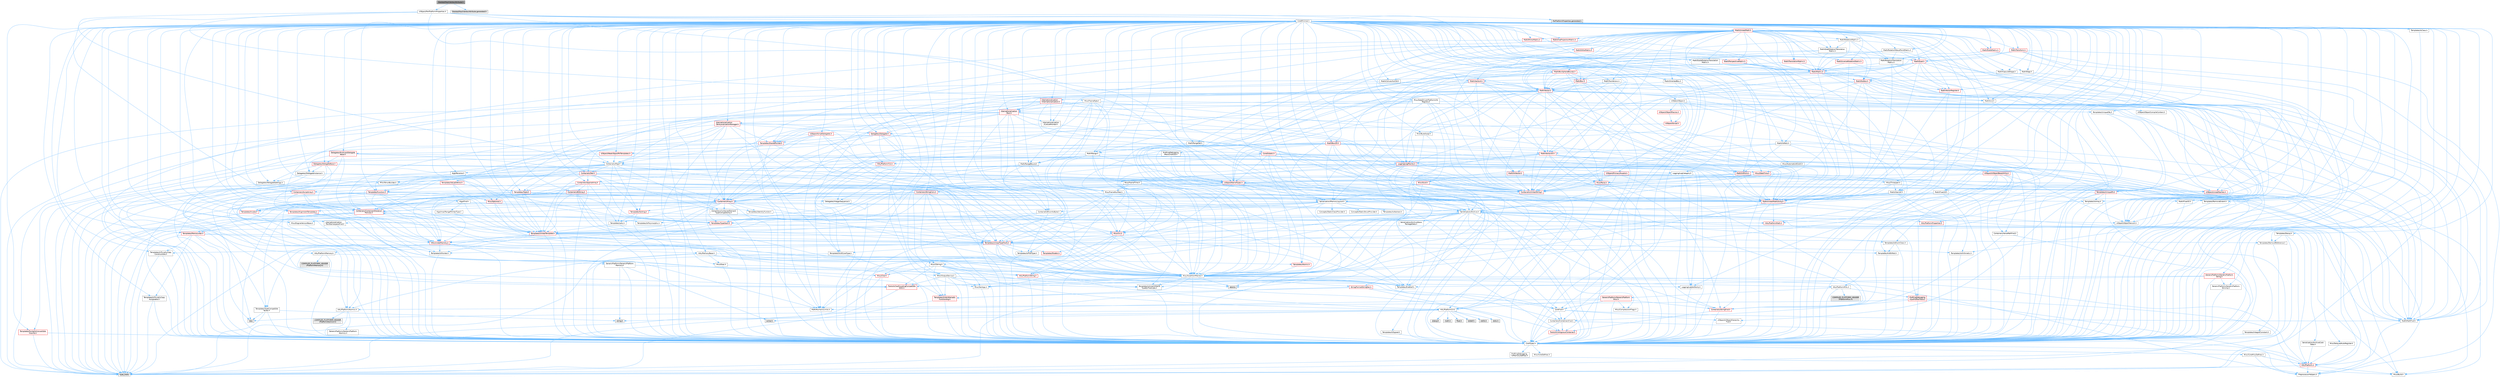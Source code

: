 digraph "SkeletalMeshVertexAttribute.h"
{
 // INTERACTIVE_SVG=YES
 // LATEX_PDF_SIZE
  bgcolor="transparent";
  edge [fontname=Helvetica,fontsize=10,labelfontname=Helvetica,labelfontsize=10];
  node [fontname=Helvetica,fontsize=10,shape=box,height=0.2,width=0.4];
  Node1 [id="Node000001",label="SkeletalMeshVertexAttribute.h",height=0.2,width=0.4,color="gray40", fillcolor="grey60", style="filled", fontcolor="black",tooltip=" "];
  Node1 -> Node2 [id="edge1_Node000001_Node000002",color="steelblue1",style="solid",tooltip=" "];
  Node2 [id="Node000002",label="UObject/PerPlatformProperties.h",height=0.2,width=0.4,color="grey40", fillcolor="white", style="filled",URL="$df/d71/CoreUObject_2Public_2UObject_2PerPlatformProperties_8h.html",tooltip=" "];
  Node2 -> Node3 [id="edge2_Node000002_Node000003",color="steelblue1",style="solid",tooltip=" "];
  Node3 [id="Node000003",label="CoreMinimal.h",height=0.2,width=0.4,color="grey40", fillcolor="white", style="filled",URL="$d7/d67/CoreMinimal_8h.html",tooltip=" "];
  Node3 -> Node4 [id="edge3_Node000003_Node000004",color="steelblue1",style="solid",tooltip=" "];
  Node4 [id="Node000004",label="CoreTypes.h",height=0.2,width=0.4,color="grey40", fillcolor="white", style="filled",URL="$dc/dec/CoreTypes_8h.html",tooltip=" "];
  Node4 -> Node5 [id="edge4_Node000004_Node000005",color="steelblue1",style="solid",tooltip=" "];
  Node5 [id="Node000005",label="HAL/Platform.h",height=0.2,width=0.4,color="red", fillcolor="#FFF0F0", style="filled",URL="$d9/dd0/Platform_8h.html",tooltip=" "];
  Node5 -> Node6 [id="edge5_Node000005_Node000006",color="steelblue1",style="solid",tooltip=" "];
  Node6 [id="Node000006",label="Misc/Build.h",height=0.2,width=0.4,color="grey40", fillcolor="white", style="filled",URL="$d3/dbb/Build_8h.html",tooltip=" "];
  Node5 -> Node8 [id="edge6_Node000005_Node000008",color="steelblue1",style="solid",tooltip=" "];
  Node8 [id="Node000008",label="type_traits",height=0.2,width=0.4,color="grey60", fillcolor="#E0E0E0", style="filled",tooltip=" "];
  Node5 -> Node9 [id="edge7_Node000005_Node000009",color="steelblue1",style="solid",tooltip=" "];
  Node9 [id="Node000009",label="PreprocessorHelpers.h",height=0.2,width=0.4,color="grey40", fillcolor="white", style="filled",URL="$db/ddb/PreprocessorHelpers_8h.html",tooltip=" "];
  Node4 -> Node15 [id="edge8_Node000004_Node000015",color="steelblue1",style="solid",tooltip=" "];
  Node15 [id="Node000015",label="ProfilingDebugging\l/UMemoryDefines.h",height=0.2,width=0.4,color="grey40", fillcolor="white", style="filled",URL="$d2/da2/UMemoryDefines_8h.html",tooltip=" "];
  Node4 -> Node16 [id="edge9_Node000004_Node000016",color="steelblue1",style="solid",tooltip=" "];
  Node16 [id="Node000016",label="Misc/CoreMiscDefines.h",height=0.2,width=0.4,color="grey40", fillcolor="white", style="filled",URL="$da/d38/CoreMiscDefines_8h.html",tooltip=" "];
  Node16 -> Node5 [id="edge10_Node000016_Node000005",color="steelblue1",style="solid",tooltip=" "];
  Node16 -> Node9 [id="edge11_Node000016_Node000009",color="steelblue1",style="solid",tooltip=" "];
  Node4 -> Node17 [id="edge12_Node000004_Node000017",color="steelblue1",style="solid",tooltip=" "];
  Node17 [id="Node000017",label="Misc/CoreDefines.h",height=0.2,width=0.4,color="grey40", fillcolor="white", style="filled",URL="$d3/dd2/CoreDefines_8h.html",tooltip=" "];
  Node3 -> Node18 [id="edge13_Node000003_Node000018",color="steelblue1",style="solid",tooltip=" "];
  Node18 [id="Node000018",label="CoreFwd.h",height=0.2,width=0.4,color="grey40", fillcolor="white", style="filled",URL="$d1/d1e/CoreFwd_8h.html",tooltip=" "];
  Node18 -> Node4 [id="edge14_Node000018_Node000004",color="steelblue1",style="solid",tooltip=" "];
  Node18 -> Node19 [id="edge15_Node000018_Node000019",color="steelblue1",style="solid",tooltip=" "];
  Node19 [id="Node000019",label="Containers/ContainersFwd.h",height=0.2,width=0.4,color="grey40", fillcolor="white", style="filled",URL="$d4/d0a/ContainersFwd_8h.html",tooltip=" "];
  Node19 -> Node5 [id="edge16_Node000019_Node000005",color="steelblue1",style="solid",tooltip=" "];
  Node19 -> Node4 [id="edge17_Node000019_Node000004",color="steelblue1",style="solid",tooltip=" "];
  Node19 -> Node20 [id="edge18_Node000019_Node000020",color="steelblue1",style="solid",tooltip=" "];
  Node20 [id="Node000020",label="Traits/IsContiguousContainer.h",height=0.2,width=0.4,color="red", fillcolor="#FFF0F0", style="filled",URL="$d5/d3c/IsContiguousContainer_8h.html",tooltip=" "];
  Node20 -> Node4 [id="edge19_Node000020_Node000004",color="steelblue1",style="solid",tooltip=" "];
  Node18 -> Node23 [id="edge20_Node000018_Node000023",color="steelblue1",style="solid",tooltip=" "];
  Node23 [id="Node000023",label="Math/MathFwd.h",height=0.2,width=0.4,color="grey40", fillcolor="white", style="filled",URL="$d2/d10/MathFwd_8h.html",tooltip=" "];
  Node23 -> Node5 [id="edge21_Node000023_Node000005",color="steelblue1",style="solid",tooltip=" "];
  Node18 -> Node24 [id="edge22_Node000018_Node000024",color="steelblue1",style="solid",tooltip=" "];
  Node24 [id="Node000024",label="UObject/UObjectHierarchy\lFwd.h",height=0.2,width=0.4,color="grey40", fillcolor="white", style="filled",URL="$d3/d13/UObjectHierarchyFwd_8h.html",tooltip=" "];
  Node3 -> Node24 [id="edge23_Node000003_Node000024",color="steelblue1",style="solid",tooltip=" "];
  Node3 -> Node19 [id="edge24_Node000003_Node000019",color="steelblue1",style="solid",tooltip=" "];
  Node3 -> Node25 [id="edge25_Node000003_Node000025",color="steelblue1",style="solid",tooltip=" "];
  Node25 [id="Node000025",label="Misc/VarArgs.h",height=0.2,width=0.4,color="grey40", fillcolor="white", style="filled",URL="$d5/d6f/VarArgs_8h.html",tooltip=" "];
  Node25 -> Node4 [id="edge26_Node000025_Node000004",color="steelblue1",style="solid",tooltip=" "];
  Node3 -> Node26 [id="edge27_Node000003_Node000026",color="steelblue1",style="solid",tooltip=" "];
  Node26 [id="Node000026",label="Logging/LogVerbosity.h",height=0.2,width=0.4,color="grey40", fillcolor="white", style="filled",URL="$d2/d8f/LogVerbosity_8h.html",tooltip=" "];
  Node26 -> Node4 [id="edge28_Node000026_Node000004",color="steelblue1",style="solid",tooltip=" "];
  Node3 -> Node27 [id="edge29_Node000003_Node000027",color="steelblue1",style="solid",tooltip=" "];
  Node27 [id="Node000027",label="Misc/OutputDevice.h",height=0.2,width=0.4,color="grey40", fillcolor="white", style="filled",URL="$d7/d32/OutputDevice_8h.html",tooltip=" "];
  Node27 -> Node18 [id="edge30_Node000027_Node000018",color="steelblue1",style="solid",tooltip=" "];
  Node27 -> Node4 [id="edge31_Node000027_Node000004",color="steelblue1",style="solid",tooltip=" "];
  Node27 -> Node26 [id="edge32_Node000027_Node000026",color="steelblue1",style="solid",tooltip=" "];
  Node27 -> Node25 [id="edge33_Node000027_Node000025",color="steelblue1",style="solid",tooltip=" "];
  Node27 -> Node28 [id="edge34_Node000027_Node000028",color="steelblue1",style="solid",tooltip=" "];
  Node28 [id="Node000028",label="Templates/IsArrayOrRefOf\lTypeByPredicate.h",height=0.2,width=0.4,color="grey40", fillcolor="white", style="filled",URL="$d6/da1/IsArrayOrRefOfTypeByPredicate_8h.html",tooltip=" "];
  Node28 -> Node4 [id="edge35_Node000028_Node000004",color="steelblue1",style="solid",tooltip=" "];
  Node27 -> Node29 [id="edge36_Node000027_Node000029",color="steelblue1",style="solid",tooltip=" "];
  Node29 [id="Node000029",label="Templates/IsValidVariadic\lFunctionArg.h",height=0.2,width=0.4,color="red", fillcolor="#FFF0F0", style="filled",URL="$d0/dc8/IsValidVariadicFunctionArg_8h.html",tooltip=" "];
  Node29 -> Node4 [id="edge37_Node000029_Node000004",color="steelblue1",style="solid",tooltip=" "];
  Node29 -> Node8 [id="edge38_Node000029_Node000008",color="steelblue1",style="solid",tooltip=" "];
  Node27 -> Node31 [id="edge39_Node000027_Node000031",color="steelblue1",style="solid",tooltip=" "];
  Node31 [id="Node000031",label="Traits/IsCharEncodingCompatible\lWith.h",height=0.2,width=0.4,color="red", fillcolor="#FFF0F0", style="filled",URL="$df/dd1/IsCharEncodingCompatibleWith_8h.html",tooltip=" "];
  Node31 -> Node8 [id="edge40_Node000031_Node000008",color="steelblue1",style="solid",tooltip=" "];
  Node3 -> Node33 [id="edge41_Node000003_Node000033",color="steelblue1",style="solid",tooltip=" "];
  Node33 [id="Node000033",label="HAL/PlatformCrt.h",height=0.2,width=0.4,color="grey40", fillcolor="white", style="filled",URL="$d8/d75/PlatformCrt_8h.html",tooltip=" "];
  Node33 -> Node34 [id="edge42_Node000033_Node000034",color="steelblue1",style="solid",tooltip=" "];
  Node34 [id="Node000034",label="new",height=0.2,width=0.4,color="grey60", fillcolor="#E0E0E0", style="filled",tooltip=" "];
  Node33 -> Node35 [id="edge43_Node000033_Node000035",color="steelblue1",style="solid",tooltip=" "];
  Node35 [id="Node000035",label="wchar.h",height=0.2,width=0.4,color="grey60", fillcolor="#E0E0E0", style="filled",tooltip=" "];
  Node33 -> Node36 [id="edge44_Node000033_Node000036",color="steelblue1",style="solid",tooltip=" "];
  Node36 [id="Node000036",label="stddef.h",height=0.2,width=0.4,color="grey60", fillcolor="#E0E0E0", style="filled",tooltip=" "];
  Node33 -> Node37 [id="edge45_Node000033_Node000037",color="steelblue1",style="solid",tooltip=" "];
  Node37 [id="Node000037",label="stdlib.h",height=0.2,width=0.4,color="grey60", fillcolor="#E0E0E0", style="filled",tooltip=" "];
  Node33 -> Node38 [id="edge46_Node000033_Node000038",color="steelblue1",style="solid",tooltip=" "];
  Node38 [id="Node000038",label="stdio.h",height=0.2,width=0.4,color="grey60", fillcolor="#E0E0E0", style="filled",tooltip=" "];
  Node33 -> Node39 [id="edge47_Node000033_Node000039",color="steelblue1",style="solid",tooltip=" "];
  Node39 [id="Node000039",label="stdarg.h",height=0.2,width=0.4,color="grey60", fillcolor="#E0E0E0", style="filled",tooltip=" "];
  Node33 -> Node40 [id="edge48_Node000033_Node000040",color="steelblue1",style="solid",tooltip=" "];
  Node40 [id="Node000040",label="math.h",height=0.2,width=0.4,color="grey60", fillcolor="#E0E0E0", style="filled",tooltip=" "];
  Node33 -> Node41 [id="edge49_Node000033_Node000041",color="steelblue1",style="solid",tooltip=" "];
  Node41 [id="Node000041",label="float.h",height=0.2,width=0.4,color="grey60", fillcolor="#E0E0E0", style="filled",tooltip=" "];
  Node33 -> Node42 [id="edge50_Node000033_Node000042",color="steelblue1",style="solid",tooltip=" "];
  Node42 [id="Node000042",label="string.h",height=0.2,width=0.4,color="grey60", fillcolor="#E0E0E0", style="filled",tooltip=" "];
  Node3 -> Node43 [id="edge51_Node000003_Node000043",color="steelblue1",style="solid",tooltip=" "];
  Node43 [id="Node000043",label="HAL/PlatformMisc.h",height=0.2,width=0.4,color="grey40", fillcolor="white", style="filled",URL="$d0/df5/PlatformMisc_8h.html",tooltip=" "];
  Node43 -> Node4 [id="edge52_Node000043_Node000004",color="steelblue1",style="solid",tooltip=" "];
  Node43 -> Node44 [id="edge53_Node000043_Node000044",color="steelblue1",style="solid",tooltip=" "];
  Node44 [id="Node000044",label="GenericPlatform/GenericPlatform\lMisc.h",height=0.2,width=0.4,color="red", fillcolor="#FFF0F0", style="filled",URL="$db/d9a/GenericPlatformMisc_8h.html",tooltip=" "];
  Node44 -> Node45 [id="edge54_Node000044_Node000045",color="steelblue1",style="solid",tooltip=" "];
  Node45 [id="Node000045",label="Containers/StringFwd.h",height=0.2,width=0.4,color="red", fillcolor="#FFF0F0", style="filled",URL="$df/d37/StringFwd_8h.html",tooltip=" "];
  Node45 -> Node4 [id="edge55_Node000045_Node000004",color="steelblue1",style="solid",tooltip=" "];
  Node45 -> Node20 [id="edge56_Node000045_Node000020",color="steelblue1",style="solid",tooltip=" "];
  Node44 -> Node18 [id="edge57_Node000044_Node000018",color="steelblue1",style="solid",tooltip=" "];
  Node44 -> Node4 [id="edge58_Node000044_Node000004",color="steelblue1",style="solid",tooltip=" "];
  Node44 -> Node33 [id="edge59_Node000044_Node000033",color="steelblue1",style="solid",tooltip=" "];
  Node44 -> Node48 [id="edge60_Node000044_Node000048",color="steelblue1",style="solid",tooltip=" "];
  Node48 [id="Node000048",label="Math/NumericLimits.h",height=0.2,width=0.4,color="grey40", fillcolor="white", style="filled",URL="$df/d1b/NumericLimits_8h.html",tooltip=" "];
  Node48 -> Node4 [id="edge61_Node000048_Node000004",color="steelblue1",style="solid",tooltip=" "];
  Node44 -> Node49 [id="edge62_Node000044_Node000049",color="steelblue1",style="solid",tooltip=" "];
  Node49 [id="Node000049",label="Misc/CompressionFlags.h",height=0.2,width=0.4,color="grey40", fillcolor="white", style="filled",URL="$d9/d76/CompressionFlags_8h.html",tooltip=" "];
  Node43 -> Node53 [id="edge63_Node000043_Node000053",color="steelblue1",style="solid",tooltip=" "];
  Node53 [id="Node000053",label="COMPILED_PLATFORM_HEADER\l(PlatformMisc.h)",height=0.2,width=0.4,color="grey60", fillcolor="#E0E0E0", style="filled",tooltip=" "];
  Node43 -> Node54 [id="edge64_Node000043_Node000054",color="steelblue1",style="solid",tooltip=" "];
  Node54 [id="Node000054",label="ProfilingDebugging\l/CpuProfilerTrace.h",height=0.2,width=0.4,color="red", fillcolor="#FFF0F0", style="filled",URL="$da/dcb/CpuProfilerTrace_8h.html",tooltip=" "];
  Node54 -> Node4 [id="edge65_Node000054_Node000004",color="steelblue1",style="solid",tooltip=" "];
  Node54 -> Node19 [id="edge66_Node000054_Node000019",color="steelblue1",style="solid",tooltip=" "];
  Node54 -> Node55 [id="edge67_Node000054_Node000055",color="steelblue1",style="solid",tooltip=" "];
  Node55 [id="Node000055",label="HAL/PlatformAtomics.h",height=0.2,width=0.4,color="grey40", fillcolor="white", style="filled",URL="$d3/d36/PlatformAtomics_8h.html",tooltip=" "];
  Node55 -> Node4 [id="edge68_Node000055_Node000004",color="steelblue1",style="solid",tooltip=" "];
  Node55 -> Node56 [id="edge69_Node000055_Node000056",color="steelblue1",style="solid",tooltip=" "];
  Node56 [id="Node000056",label="GenericPlatform/GenericPlatform\lAtomics.h",height=0.2,width=0.4,color="grey40", fillcolor="white", style="filled",URL="$da/d72/GenericPlatformAtomics_8h.html",tooltip=" "];
  Node56 -> Node4 [id="edge70_Node000056_Node000004",color="steelblue1",style="solid",tooltip=" "];
  Node55 -> Node57 [id="edge71_Node000055_Node000057",color="steelblue1",style="solid",tooltip=" "];
  Node57 [id="Node000057",label="COMPILED_PLATFORM_HEADER\l(PlatformAtomics.h)",height=0.2,width=0.4,color="grey60", fillcolor="#E0E0E0", style="filled",tooltip=" "];
  Node54 -> Node9 [id="edge72_Node000054_Node000009",color="steelblue1",style="solid",tooltip=" "];
  Node54 -> Node6 [id="edge73_Node000054_Node000006",color="steelblue1",style="solid",tooltip=" "];
  Node3 -> Node62 [id="edge74_Node000003_Node000062",color="steelblue1",style="solid",tooltip=" "];
  Node62 [id="Node000062",label="Misc/AssertionMacros.h",height=0.2,width=0.4,color="grey40", fillcolor="white", style="filled",URL="$d0/dfa/AssertionMacros_8h.html",tooltip=" "];
  Node62 -> Node4 [id="edge75_Node000062_Node000004",color="steelblue1",style="solid",tooltip=" "];
  Node62 -> Node5 [id="edge76_Node000062_Node000005",color="steelblue1",style="solid",tooltip=" "];
  Node62 -> Node43 [id="edge77_Node000062_Node000043",color="steelblue1",style="solid",tooltip=" "];
  Node62 -> Node9 [id="edge78_Node000062_Node000009",color="steelblue1",style="solid",tooltip=" "];
  Node62 -> Node63 [id="edge79_Node000062_Node000063",color="steelblue1",style="solid",tooltip=" "];
  Node63 [id="Node000063",label="Templates/EnableIf.h",height=0.2,width=0.4,color="grey40", fillcolor="white", style="filled",URL="$d7/d60/EnableIf_8h.html",tooltip=" "];
  Node63 -> Node4 [id="edge80_Node000063_Node000004",color="steelblue1",style="solid",tooltip=" "];
  Node62 -> Node28 [id="edge81_Node000062_Node000028",color="steelblue1",style="solid",tooltip=" "];
  Node62 -> Node29 [id="edge82_Node000062_Node000029",color="steelblue1",style="solid",tooltip=" "];
  Node62 -> Node31 [id="edge83_Node000062_Node000031",color="steelblue1",style="solid",tooltip=" "];
  Node62 -> Node25 [id="edge84_Node000062_Node000025",color="steelblue1",style="solid",tooltip=" "];
  Node62 -> Node64 [id="edge85_Node000062_Node000064",color="steelblue1",style="solid",tooltip=" "];
  Node64 [id="Node000064",label="String/FormatStringSan.h",height=0.2,width=0.4,color="red", fillcolor="#FFF0F0", style="filled",URL="$d3/d8b/FormatStringSan_8h.html",tooltip=" "];
  Node64 -> Node8 [id="edge86_Node000064_Node000008",color="steelblue1",style="solid",tooltip=" "];
  Node64 -> Node4 [id="edge87_Node000064_Node000004",color="steelblue1",style="solid",tooltip=" "];
  Node64 -> Node29 [id="edge88_Node000064_Node000029",color="steelblue1",style="solid",tooltip=" "];
  Node64 -> Node19 [id="edge89_Node000064_Node000019",color="steelblue1",style="solid",tooltip=" "];
  Node62 -> Node70 [id="edge90_Node000062_Node000070",color="steelblue1",style="solid",tooltip=" "];
  Node70 [id="Node000070",label="atomic",height=0.2,width=0.4,color="grey60", fillcolor="#E0E0E0", style="filled",tooltip=" "];
  Node3 -> Node71 [id="edge91_Node000003_Node000071",color="steelblue1",style="solid",tooltip=" "];
  Node71 [id="Node000071",label="Templates/IsPointer.h",height=0.2,width=0.4,color="grey40", fillcolor="white", style="filled",URL="$d7/d05/IsPointer_8h.html",tooltip=" "];
  Node71 -> Node4 [id="edge92_Node000071_Node000004",color="steelblue1",style="solid",tooltip=" "];
  Node3 -> Node72 [id="edge93_Node000003_Node000072",color="steelblue1",style="solid",tooltip=" "];
  Node72 [id="Node000072",label="HAL/PlatformMemory.h",height=0.2,width=0.4,color="grey40", fillcolor="white", style="filled",URL="$de/d68/PlatformMemory_8h.html",tooltip=" "];
  Node72 -> Node4 [id="edge94_Node000072_Node000004",color="steelblue1",style="solid",tooltip=" "];
  Node72 -> Node73 [id="edge95_Node000072_Node000073",color="steelblue1",style="solid",tooltip=" "];
  Node73 [id="Node000073",label="GenericPlatform/GenericPlatform\lMemory.h",height=0.2,width=0.4,color="grey40", fillcolor="white", style="filled",URL="$dd/d22/GenericPlatformMemory_8h.html",tooltip=" "];
  Node73 -> Node18 [id="edge96_Node000073_Node000018",color="steelblue1",style="solid",tooltip=" "];
  Node73 -> Node4 [id="edge97_Node000073_Node000004",color="steelblue1",style="solid",tooltip=" "];
  Node73 -> Node74 [id="edge98_Node000073_Node000074",color="steelblue1",style="solid",tooltip=" "];
  Node74 [id="Node000074",label="HAL/PlatformString.h",height=0.2,width=0.4,color="red", fillcolor="#FFF0F0", style="filled",URL="$db/db5/PlatformString_8h.html",tooltip=" "];
  Node74 -> Node4 [id="edge99_Node000074_Node000004",color="steelblue1",style="solid",tooltip=" "];
  Node73 -> Node42 [id="edge100_Node000073_Node000042",color="steelblue1",style="solid",tooltip=" "];
  Node73 -> Node35 [id="edge101_Node000073_Node000035",color="steelblue1",style="solid",tooltip=" "];
  Node72 -> Node76 [id="edge102_Node000072_Node000076",color="steelblue1",style="solid",tooltip=" "];
  Node76 [id="Node000076",label="COMPILED_PLATFORM_HEADER\l(PlatformMemory.h)",height=0.2,width=0.4,color="grey60", fillcolor="#E0E0E0", style="filled",tooltip=" "];
  Node3 -> Node55 [id="edge103_Node000003_Node000055",color="steelblue1",style="solid",tooltip=" "];
  Node3 -> Node77 [id="edge104_Node000003_Node000077",color="steelblue1",style="solid",tooltip=" "];
  Node77 [id="Node000077",label="Misc/Exec.h",height=0.2,width=0.4,color="grey40", fillcolor="white", style="filled",URL="$de/ddb/Exec_8h.html",tooltip=" "];
  Node77 -> Node4 [id="edge105_Node000077_Node000004",color="steelblue1",style="solid",tooltip=" "];
  Node77 -> Node62 [id="edge106_Node000077_Node000062",color="steelblue1",style="solid",tooltip=" "];
  Node3 -> Node78 [id="edge107_Node000003_Node000078",color="steelblue1",style="solid",tooltip=" "];
  Node78 [id="Node000078",label="HAL/MemoryBase.h",height=0.2,width=0.4,color="grey40", fillcolor="white", style="filled",URL="$d6/d9f/MemoryBase_8h.html",tooltip=" "];
  Node78 -> Node4 [id="edge108_Node000078_Node000004",color="steelblue1",style="solid",tooltip=" "];
  Node78 -> Node55 [id="edge109_Node000078_Node000055",color="steelblue1",style="solid",tooltip=" "];
  Node78 -> Node33 [id="edge110_Node000078_Node000033",color="steelblue1",style="solid",tooltip=" "];
  Node78 -> Node77 [id="edge111_Node000078_Node000077",color="steelblue1",style="solid",tooltip=" "];
  Node78 -> Node27 [id="edge112_Node000078_Node000027",color="steelblue1",style="solid",tooltip=" "];
  Node78 -> Node79 [id="edge113_Node000078_Node000079",color="steelblue1",style="solid",tooltip=" "];
  Node79 [id="Node000079",label="Templates/Atomic.h",height=0.2,width=0.4,color="red", fillcolor="#FFF0F0", style="filled",URL="$d3/d91/Atomic_8h.html",tooltip=" "];
  Node79 -> Node70 [id="edge114_Node000079_Node000070",color="steelblue1",style="solid",tooltip=" "];
  Node3 -> Node88 [id="edge115_Node000003_Node000088",color="steelblue1",style="solid",tooltip=" "];
  Node88 [id="Node000088",label="HAL/UnrealMemory.h",height=0.2,width=0.4,color="red", fillcolor="#FFF0F0", style="filled",URL="$d9/d96/UnrealMemory_8h.html",tooltip=" "];
  Node88 -> Node4 [id="edge116_Node000088_Node000004",color="steelblue1",style="solid",tooltip=" "];
  Node88 -> Node73 [id="edge117_Node000088_Node000073",color="steelblue1",style="solid",tooltip=" "];
  Node88 -> Node78 [id="edge118_Node000088_Node000078",color="steelblue1",style="solid",tooltip=" "];
  Node88 -> Node72 [id="edge119_Node000088_Node000072",color="steelblue1",style="solid",tooltip=" "];
  Node88 -> Node71 [id="edge120_Node000088_Node000071",color="steelblue1",style="solid",tooltip=" "];
  Node3 -> Node90 [id="edge121_Node000003_Node000090",color="steelblue1",style="solid",tooltip=" "];
  Node90 [id="Node000090",label="Templates/IsArithmetic.h",height=0.2,width=0.4,color="grey40", fillcolor="white", style="filled",URL="$d2/d5d/IsArithmetic_8h.html",tooltip=" "];
  Node90 -> Node4 [id="edge122_Node000090_Node000004",color="steelblue1",style="solid",tooltip=" "];
  Node3 -> Node84 [id="edge123_Node000003_Node000084",color="steelblue1",style="solid",tooltip=" "];
  Node84 [id="Node000084",label="Templates/AndOrNot.h",height=0.2,width=0.4,color="grey40", fillcolor="white", style="filled",URL="$db/d0a/AndOrNot_8h.html",tooltip=" "];
  Node84 -> Node4 [id="edge124_Node000084_Node000004",color="steelblue1",style="solid",tooltip=" "];
  Node3 -> Node91 [id="edge125_Node000003_Node000091",color="steelblue1",style="solid",tooltip=" "];
  Node91 [id="Node000091",label="Templates/IsPODType.h",height=0.2,width=0.4,color="grey40", fillcolor="white", style="filled",URL="$d7/db1/IsPODType_8h.html",tooltip=" "];
  Node91 -> Node4 [id="edge126_Node000091_Node000004",color="steelblue1",style="solid",tooltip=" "];
  Node3 -> Node92 [id="edge127_Node000003_Node000092",color="steelblue1",style="solid",tooltip=" "];
  Node92 [id="Node000092",label="Templates/IsUECoreType.h",height=0.2,width=0.4,color="grey40", fillcolor="white", style="filled",URL="$d1/db8/IsUECoreType_8h.html",tooltip=" "];
  Node92 -> Node4 [id="edge128_Node000092_Node000004",color="steelblue1",style="solid",tooltip=" "];
  Node92 -> Node8 [id="edge129_Node000092_Node000008",color="steelblue1",style="solid",tooltip=" "];
  Node3 -> Node85 [id="edge130_Node000003_Node000085",color="steelblue1",style="solid",tooltip=" "];
  Node85 [id="Node000085",label="Templates/IsTriviallyCopy\lConstructible.h",height=0.2,width=0.4,color="grey40", fillcolor="white", style="filled",URL="$d3/d78/IsTriviallyCopyConstructible_8h.html",tooltip=" "];
  Node85 -> Node4 [id="edge131_Node000085_Node000004",color="steelblue1",style="solid",tooltip=" "];
  Node85 -> Node8 [id="edge132_Node000085_Node000008",color="steelblue1",style="solid",tooltip=" "];
  Node3 -> Node93 [id="edge133_Node000003_Node000093",color="steelblue1",style="solid",tooltip=" "];
  Node93 [id="Node000093",label="Templates/UnrealTypeTraits.h",height=0.2,width=0.4,color="red", fillcolor="#FFF0F0", style="filled",URL="$d2/d2d/UnrealTypeTraits_8h.html",tooltip=" "];
  Node93 -> Node4 [id="edge134_Node000093_Node000004",color="steelblue1",style="solid",tooltip=" "];
  Node93 -> Node71 [id="edge135_Node000093_Node000071",color="steelblue1",style="solid",tooltip=" "];
  Node93 -> Node62 [id="edge136_Node000093_Node000062",color="steelblue1",style="solid",tooltip=" "];
  Node93 -> Node84 [id="edge137_Node000093_Node000084",color="steelblue1",style="solid",tooltip=" "];
  Node93 -> Node63 [id="edge138_Node000093_Node000063",color="steelblue1",style="solid",tooltip=" "];
  Node93 -> Node90 [id="edge139_Node000093_Node000090",color="steelblue1",style="solid",tooltip=" "];
  Node93 -> Node94 [id="edge140_Node000093_Node000094",color="steelblue1",style="solid",tooltip=" "];
  Node94 [id="Node000094",label="Templates/Models.h",height=0.2,width=0.4,color="red", fillcolor="#FFF0F0", style="filled",URL="$d3/d0c/Models_8h.html",tooltip=" "];
  Node93 -> Node91 [id="edge141_Node000093_Node000091",color="steelblue1",style="solid",tooltip=" "];
  Node93 -> Node92 [id="edge142_Node000093_Node000092",color="steelblue1",style="solid",tooltip=" "];
  Node93 -> Node85 [id="edge143_Node000093_Node000085",color="steelblue1",style="solid",tooltip=" "];
  Node3 -> Node63 [id="edge144_Node000003_Node000063",color="steelblue1",style="solid",tooltip=" "];
  Node3 -> Node95 [id="edge145_Node000003_Node000095",color="steelblue1",style="solid",tooltip=" "];
  Node95 [id="Node000095",label="Templates/RemoveReference.h",height=0.2,width=0.4,color="grey40", fillcolor="white", style="filled",URL="$da/dbe/RemoveReference_8h.html",tooltip=" "];
  Node95 -> Node4 [id="edge146_Node000095_Node000004",color="steelblue1",style="solid",tooltip=" "];
  Node3 -> Node96 [id="edge147_Node000003_Node000096",color="steelblue1",style="solid",tooltip=" "];
  Node96 [id="Node000096",label="Templates/IntegralConstant.h",height=0.2,width=0.4,color="grey40", fillcolor="white", style="filled",URL="$db/d1b/IntegralConstant_8h.html",tooltip=" "];
  Node96 -> Node4 [id="edge148_Node000096_Node000004",color="steelblue1",style="solid",tooltip=" "];
  Node3 -> Node97 [id="edge149_Node000003_Node000097",color="steelblue1",style="solid",tooltip=" "];
  Node97 [id="Node000097",label="Templates/IsClass.h",height=0.2,width=0.4,color="grey40", fillcolor="white", style="filled",URL="$db/dcb/IsClass_8h.html",tooltip=" "];
  Node97 -> Node4 [id="edge150_Node000097_Node000004",color="steelblue1",style="solid",tooltip=" "];
  Node3 -> Node98 [id="edge151_Node000003_Node000098",color="steelblue1",style="solid",tooltip=" "];
  Node98 [id="Node000098",label="Templates/TypeCompatible\lBytes.h",height=0.2,width=0.4,color="grey40", fillcolor="white", style="filled",URL="$df/d0a/TypeCompatibleBytes_8h.html",tooltip=" "];
  Node98 -> Node4 [id="edge152_Node000098_Node000004",color="steelblue1",style="solid",tooltip=" "];
  Node98 -> Node42 [id="edge153_Node000098_Node000042",color="steelblue1",style="solid",tooltip=" "];
  Node98 -> Node34 [id="edge154_Node000098_Node000034",color="steelblue1",style="solid",tooltip=" "];
  Node98 -> Node8 [id="edge155_Node000098_Node000008",color="steelblue1",style="solid",tooltip=" "];
  Node3 -> Node20 [id="edge156_Node000003_Node000020",color="steelblue1",style="solid",tooltip=" "];
  Node3 -> Node99 [id="edge157_Node000003_Node000099",color="steelblue1",style="solid",tooltip=" "];
  Node99 [id="Node000099",label="Templates/UnrealTemplate.h",height=0.2,width=0.4,color="red", fillcolor="#FFF0F0", style="filled",URL="$d4/d24/UnrealTemplate_8h.html",tooltip=" "];
  Node99 -> Node4 [id="edge158_Node000099_Node000004",color="steelblue1",style="solid",tooltip=" "];
  Node99 -> Node71 [id="edge159_Node000099_Node000071",color="steelblue1",style="solid",tooltip=" "];
  Node99 -> Node88 [id="edge160_Node000099_Node000088",color="steelblue1",style="solid",tooltip=" "];
  Node99 -> Node93 [id="edge161_Node000099_Node000093",color="steelblue1",style="solid",tooltip=" "];
  Node99 -> Node95 [id="edge162_Node000099_Node000095",color="steelblue1",style="solid",tooltip=" "];
  Node99 -> Node98 [id="edge163_Node000099_Node000098",color="steelblue1",style="solid",tooltip=" "];
  Node99 -> Node20 [id="edge164_Node000099_Node000020",color="steelblue1",style="solid",tooltip=" "];
  Node99 -> Node8 [id="edge165_Node000099_Node000008",color="steelblue1",style="solid",tooltip=" "];
  Node3 -> Node48 [id="edge166_Node000003_Node000048",color="steelblue1",style="solid",tooltip=" "];
  Node3 -> Node103 [id="edge167_Node000003_Node000103",color="steelblue1",style="solid",tooltip=" "];
  Node103 [id="Node000103",label="HAL/PlatformMath.h",height=0.2,width=0.4,color="red", fillcolor="#FFF0F0", style="filled",URL="$dc/d53/PlatformMath_8h.html",tooltip=" "];
  Node103 -> Node4 [id="edge168_Node000103_Node000004",color="steelblue1",style="solid",tooltip=" "];
  Node3 -> Node86 [id="edge169_Node000003_Node000086",color="steelblue1",style="solid",tooltip=" "];
  Node86 [id="Node000086",label="Templates/IsTriviallyCopy\lAssignable.h",height=0.2,width=0.4,color="grey40", fillcolor="white", style="filled",URL="$d2/df2/IsTriviallyCopyAssignable_8h.html",tooltip=" "];
  Node86 -> Node4 [id="edge170_Node000086_Node000004",color="steelblue1",style="solid",tooltip=" "];
  Node86 -> Node8 [id="edge171_Node000086_Node000008",color="steelblue1",style="solid",tooltip=" "];
  Node3 -> Node111 [id="edge172_Node000003_Node000111",color="steelblue1",style="solid",tooltip=" "];
  Node111 [id="Node000111",label="Templates/MemoryOps.h",height=0.2,width=0.4,color="red", fillcolor="#FFF0F0", style="filled",URL="$db/dea/MemoryOps_8h.html",tooltip=" "];
  Node111 -> Node4 [id="edge173_Node000111_Node000004",color="steelblue1",style="solid",tooltip=" "];
  Node111 -> Node88 [id="edge174_Node000111_Node000088",color="steelblue1",style="solid",tooltip=" "];
  Node111 -> Node86 [id="edge175_Node000111_Node000086",color="steelblue1",style="solid",tooltip=" "];
  Node111 -> Node85 [id="edge176_Node000111_Node000085",color="steelblue1",style="solid",tooltip=" "];
  Node111 -> Node93 [id="edge177_Node000111_Node000093",color="steelblue1",style="solid",tooltip=" "];
  Node111 -> Node34 [id="edge178_Node000111_Node000034",color="steelblue1",style="solid",tooltip=" "];
  Node111 -> Node8 [id="edge179_Node000111_Node000008",color="steelblue1",style="solid",tooltip=" "];
  Node3 -> Node112 [id="edge180_Node000003_Node000112",color="steelblue1",style="solid",tooltip=" "];
  Node112 [id="Node000112",label="Containers/ContainerAllocation\lPolicies.h",height=0.2,width=0.4,color="red", fillcolor="#FFF0F0", style="filled",URL="$d7/dff/ContainerAllocationPolicies_8h.html",tooltip=" "];
  Node112 -> Node4 [id="edge181_Node000112_Node000004",color="steelblue1",style="solid",tooltip=" "];
  Node112 -> Node112 [id="edge182_Node000112_Node000112",color="steelblue1",style="solid",tooltip=" "];
  Node112 -> Node103 [id="edge183_Node000112_Node000103",color="steelblue1",style="solid",tooltip=" "];
  Node112 -> Node88 [id="edge184_Node000112_Node000088",color="steelblue1",style="solid",tooltip=" "];
  Node112 -> Node48 [id="edge185_Node000112_Node000048",color="steelblue1",style="solid",tooltip=" "];
  Node112 -> Node62 [id="edge186_Node000112_Node000062",color="steelblue1",style="solid",tooltip=" "];
  Node112 -> Node114 [id="edge187_Node000112_Node000114",color="steelblue1",style="solid",tooltip=" "];
  Node114 [id="Node000114",label="Templates/IsPolymorphic.h",height=0.2,width=0.4,color="grey40", fillcolor="white", style="filled",URL="$dc/d20/IsPolymorphic_8h.html",tooltip=" "];
  Node112 -> Node111 [id="edge188_Node000112_Node000111",color="steelblue1",style="solid",tooltip=" "];
  Node112 -> Node98 [id="edge189_Node000112_Node000098",color="steelblue1",style="solid",tooltip=" "];
  Node112 -> Node8 [id="edge190_Node000112_Node000008",color="steelblue1",style="solid",tooltip=" "];
  Node3 -> Node115 [id="edge191_Node000003_Node000115",color="steelblue1",style="solid",tooltip=" "];
  Node115 [id="Node000115",label="Templates/IsEnumClass.h",height=0.2,width=0.4,color="grey40", fillcolor="white", style="filled",URL="$d7/d15/IsEnumClass_8h.html",tooltip=" "];
  Node115 -> Node4 [id="edge192_Node000115_Node000004",color="steelblue1",style="solid",tooltip=" "];
  Node115 -> Node84 [id="edge193_Node000115_Node000084",color="steelblue1",style="solid",tooltip=" "];
  Node3 -> Node116 [id="edge194_Node000003_Node000116",color="steelblue1",style="solid",tooltip=" "];
  Node116 [id="Node000116",label="HAL/PlatformProperties.h",height=0.2,width=0.4,color="red", fillcolor="#FFF0F0", style="filled",URL="$d9/db0/PlatformProperties_8h.html",tooltip=" "];
  Node116 -> Node4 [id="edge195_Node000116_Node000004",color="steelblue1",style="solid",tooltip=" "];
  Node3 -> Node119 [id="edge196_Node000003_Node000119",color="steelblue1",style="solid",tooltip=" "];
  Node119 [id="Node000119",label="Misc/EngineVersionBase.h",height=0.2,width=0.4,color="grey40", fillcolor="white", style="filled",URL="$d5/d2b/EngineVersionBase_8h.html",tooltip=" "];
  Node119 -> Node4 [id="edge197_Node000119_Node000004",color="steelblue1",style="solid",tooltip=" "];
  Node3 -> Node120 [id="edge198_Node000003_Node000120",color="steelblue1",style="solid",tooltip=" "];
  Node120 [id="Node000120",label="Internationalization\l/TextNamespaceFwd.h",height=0.2,width=0.4,color="grey40", fillcolor="white", style="filled",URL="$d8/d97/TextNamespaceFwd_8h.html",tooltip=" "];
  Node120 -> Node4 [id="edge199_Node000120_Node000004",color="steelblue1",style="solid",tooltip=" "];
  Node3 -> Node121 [id="edge200_Node000003_Node000121",color="steelblue1",style="solid",tooltip=" "];
  Node121 [id="Node000121",label="Serialization/Archive.h",height=0.2,width=0.4,color="grey40", fillcolor="white", style="filled",URL="$d7/d3b/Archive_8h.html",tooltip=" "];
  Node121 -> Node18 [id="edge201_Node000121_Node000018",color="steelblue1",style="solid",tooltip=" "];
  Node121 -> Node4 [id="edge202_Node000121_Node000004",color="steelblue1",style="solid",tooltip=" "];
  Node121 -> Node116 [id="edge203_Node000121_Node000116",color="steelblue1",style="solid",tooltip=" "];
  Node121 -> Node120 [id="edge204_Node000121_Node000120",color="steelblue1",style="solid",tooltip=" "];
  Node121 -> Node23 [id="edge205_Node000121_Node000023",color="steelblue1",style="solid",tooltip=" "];
  Node121 -> Node62 [id="edge206_Node000121_Node000062",color="steelblue1",style="solid",tooltip=" "];
  Node121 -> Node6 [id="edge207_Node000121_Node000006",color="steelblue1",style="solid",tooltip=" "];
  Node121 -> Node49 [id="edge208_Node000121_Node000049",color="steelblue1",style="solid",tooltip=" "];
  Node121 -> Node119 [id="edge209_Node000121_Node000119",color="steelblue1",style="solid",tooltip=" "];
  Node121 -> Node25 [id="edge210_Node000121_Node000025",color="steelblue1",style="solid",tooltip=" "];
  Node121 -> Node122 [id="edge211_Node000121_Node000122",color="steelblue1",style="solid",tooltip=" "];
  Node122 [id="Node000122",label="Serialization/ArchiveCook\lData.h",height=0.2,width=0.4,color="grey40", fillcolor="white", style="filled",URL="$dc/db6/ArchiveCookData_8h.html",tooltip=" "];
  Node122 -> Node5 [id="edge212_Node000122_Node000005",color="steelblue1",style="solid",tooltip=" "];
  Node121 -> Node123 [id="edge213_Node000121_Node000123",color="steelblue1",style="solid",tooltip=" "];
  Node123 [id="Node000123",label="Serialization/ArchiveSave\lPackageData.h",height=0.2,width=0.4,color="grey40", fillcolor="white", style="filled",URL="$d1/d37/ArchiveSavePackageData_8h.html",tooltip=" "];
  Node121 -> Node63 [id="edge214_Node000121_Node000063",color="steelblue1",style="solid",tooltip=" "];
  Node121 -> Node28 [id="edge215_Node000121_Node000028",color="steelblue1",style="solid",tooltip=" "];
  Node121 -> Node115 [id="edge216_Node000121_Node000115",color="steelblue1",style="solid",tooltip=" "];
  Node121 -> Node108 [id="edge217_Node000121_Node000108",color="steelblue1",style="solid",tooltip=" "];
  Node108 [id="Node000108",label="Templates/IsSigned.h",height=0.2,width=0.4,color="grey40", fillcolor="white", style="filled",URL="$d8/dd8/IsSigned_8h.html",tooltip=" "];
  Node108 -> Node4 [id="edge218_Node000108_Node000004",color="steelblue1",style="solid",tooltip=" "];
  Node121 -> Node29 [id="edge219_Node000121_Node000029",color="steelblue1",style="solid",tooltip=" "];
  Node121 -> Node99 [id="edge220_Node000121_Node000099",color="steelblue1",style="solid",tooltip=" "];
  Node121 -> Node31 [id="edge221_Node000121_Node000031",color="steelblue1",style="solid",tooltip=" "];
  Node121 -> Node124 [id="edge222_Node000121_Node000124",color="steelblue1",style="solid",tooltip=" "];
  Node124 [id="Node000124",label="UObject/ObjectVersion.h",height=0.2,width=0.4,color="grey40", fillcolor="white", style="filled",URL="$da/d63/ObjectVersion_8h.html",tooltip=" "];
  Node124 -> Node4 [id="edge223_Node000124_Node000004",color="steelblue1",style="solid",tooltip=" "];
  Node3 -> Node125 [id="edge224_Node000003_Node000125",color="steelblue1",style="solid",tooltip=" "];
  Node125 [id="Node000125",label="Templates/Less.h",height=0.2,width=0.4,color="grey40", fillcolor="white", style="filled",URL="$de/dc8/Less_8h.html",tooltip=" "];
  Node125 -> Node4 [id="edge225_Node000125_Node000004",color="steelblue1",style="solid",tooltip=" "];
  Node125 -> Node99 [id="edge226_Node000125_Node000099",color="steelblue1",style="solid",tooltip=" "];
  Node3 -> Node126 [id="edge227_Node000003_Node000126",color="steelblue1",style="solid",tooltip=" "];
  Node126 [id="Node000126",label="Templates/Sorting.h",height=0.2,width=0.4,color="red", fillcolor="#FFF0F0", style="filled",URL="$d3/d9e/Sorting_8h.html",tooltip=" "];
  Node126 -> Node4 [id="edge228_Node000126_Node000004",color="steelblue1",style="solid",tooltip=" "];
  Node126 -> Node103 [id="edge229_Node000126_Node000103",color="steelblue1",style="solid",tooltip=" "];
  Node126 -> Node125 [id="edge230_Node000126_Node000125",color="steelblue1",style="solid",tooltip=" "];
  Node3 -> Node137 [id="edge231_Node000003_Node000137",color="steelblue1",style="solid",tooltip=" "];
  Node137 [id="Node000137",label="Misc/Char.h",height=0.2,width=0.4,color="red", fillcolor="#FFF0F0", style="filled",URL="$d0/d58/Char_8h.html",tooltip=" "];
  Node137 -> Node4 [id="edge232_Node000137_Node000004",color="steelblue1",style="solid",tooltip=" "];
  Node137 -> Node8 [id="edge233_Node000137_Node000008",color="steelblue1",style="solid",tooltip=" "];
  Node3 -> Node140 [id="edge234_Node000003_Node000140",color="steelblue1",style="solid",tooltip=" "];
  Node140 [id="Node000140",label="GenericPlatform/GenericPlatform\lStricmp.h",height=0.2,width=0.4,color="grey40", fillcolor="white", style="filled",URL="$d2/d86/GenericPlatformStricmp_8h.html",tooltip=" "];
  Node140 -> Node4 [id="edge235_Node000140_Node000004",color="steelblue1",style="solid",tooltip=" "];
  Node3 -> Node141 [id="edge236_Node000003_Node000141",color="steelblue1",style="solid",tooltip=" "];
  Node141 [id="Node000141",label="GenericPlatform/GenericPlatform\lString.h",height=0.2,width=0.4,color="red", fillcolor="#FFF0F0", style="filled",URL="$dd/d20/GenericPlatformString_8h.html",tooltip=" "];
  Node141 -> Node4 [id="edge237_Node000141_Node000004",color="steelblue1",style="solid",tooltip=" "];
  Node141 -> Node140 [id="edge238_Node000141_Node000140",color="steelblue1",style="solid",tooltip=" "];
  Node141 -> Node63 [id="edge239_Node000141_Node000063",color="steelblue1",style="solid",tooltip=" "];
  Node141 -> Node31 [id="edge240_Node000141_Node000031",color="steelblue1",style="solid",tooltip=" "];
  Node141 -> Node8 [id="edge241_Node000141_Node000008",color="steelblue1",style="solid",tooltip=" "];
  Node3 -> Node74 [id="edge242_Node000003_Node000074",color="steelblue1",style="solid",tooltip=" "];
  Node3 -> Node144 [id="edge243_Node000003_Node000144",color="steelblue1",style="solid",tooltip=" "];
  Node144 [id="Node000144",label="Misc/CString.h",height=0.2,width=0.4,color="grey40", fillcolor="white", style="filled",URL="$d2/d49/CString_8h.html",tooltip=" "];
  Node144 -> Node4 [id="edge244_Node000144_Node000004",color="steelblue1",style="solid",tooltip=" "];
  Node144 -> Node33 [id="edge245_Node000144_Node000033",color="steelblue1",style="solid",tooltip=" "];
  Node144 -> Node74 [id="edge246_Node000144_Node000074",color="steelblue1",style="solid",tooltip=" "];
  Node144 -> Node62 [id="edge247_Node000144_Node000062",color="steelblue1",style="solid",tooltip=" "];
  Node144 -> Node137 [id="edge248_Node000144_Node000137",color="steelblue1",style="solid",tooltip=" "];
  Node144 -> Node25 [id="edge249_Node000144_Node000025",color="steelblue1",style="solid",tooltip=" "];
  Node144 -> Node28 [id="edge250_Node000144_Node000028",color="steelblue1",style="solid",tooltip=" "];
  Node144 -> Node29 [id="edge251_Node000144_Node000029",color="steelblue1",style="solid",tooltip=" "];
  Node144 -> Node31 [id="edge252_Node000144_Node000031",color="steelblue1",style="solid",tooltip=" "];
  Node3 -> Node145 [id="edge253_Node000003_Node000145",color="steelblue1",style="solid",tooltip=" "];
  Node145 [id="Node000145",label="Misc/Crc.h",height=0.2,width=0.4,color="red", fillcolor="#FFF0F0", style="filled",URL="$d4/dd2/Crc_8h.html",tooltip=" "];
  Node145 -> Node4 [id="edge254_Node000145_Node000004",color="steelblue1",style="solid",tooltip=" "];
  Node145 -> Node74 [id="edge255_Node000145_Node000074",color="steelblue1",style="solid",tooltip=" "];
  Node145 -> Node62 [id="edge256_Node000145_Node000062",color="steelblue1",style="solid",tooltip=" "];
  Node145 -> Node144 [id="edge257_Node000145_Node000144",color="steelblue1",style="solid",tooltip=" "];
  Node145 -> Node137 [id="edge258_Node000145_Node000137",color="steelblue1",style="solid",tooltip=" "];
  Node145 -> Node93 [id="edge259_Node000145_Node000093",color="steelblue1",style="solid",tooltip=" "];
  Node3 -> Node136 [id="edge260_Node000003_Node000136",color="steelblue1",style="solid",tooltip=" "];
  Node136 [id="Node000136",label="Math/UnrealMathUtility.h",height=0.2,width=0.4,color="red", fillcolor="#FFF0F0", style="filled",URL="$db/db8/UnrealMathUtility_8h.html",tooltip=" "];
  Node136 -> Node4 [id="edge261_Node000136_Node000004",color="steelblue1",style="solid",tooltip=" "];
  Node136 -> Node62 [id="edge262_Node000136_Node000062",color="steelblue1",style="solid",tooltip=" "];
  Node136 -> Node103 [id="edge263_Node000136_Node000103",color="steelblue1",style="solid",tooltip=" "];
  Node136 -> Node23 [id="edge264_Node000136_Node000023",color="steelblue1",style="solid",tooltip=" "];
  Node3 -> Node146 [id="edge265_Node000003_Node000146",color="steelblue1",style="solid",tooltip=" "];
  Node146 [id="Node000146",label="Containers/UnrealString.h",height=0.2,width=0.4,color="red", fillcolor="#FFF0F0", style="filled",URL="$d5/dba/UnrealString_8h.html",tooltip=" "];
  Node3 -> Node150 [id="edge266_Node000003_Node000150",color="steelblue1",style="solid",tooltip=" "];
  Node150 [id="Node000150",label="Containers/Array.h",height=0.2,width=0.4,color="red", fillcolor="#FFF0F0", style="filled",URL="$df/dd0/Array_8h.html",tooltip=" "];
  Node150 -> Node4 [id="edge267_Node000150_Node000004",color="steelblue1",style="solid",tooltip=" "];
  Node150 -> Node62 [id="edge268_Node000150_Node000062",color="steelblue1",style="solid",tooltip=" "];
  Node150 -> Node88 [id="edge269_Node000150_Node000088",color="steelblue1",style="solid",tooltip=" "];
  Node150 -> Node93 [id="edge270_Node000150_Node000093",color="steelblue1",style="solid",tooltip=" "];
  Node150 -> Node99 [id="edge271_Node000150_Node000099",color="steelblue1",style="solid",tooltip=" "];
  Node150 -> Node112 [id="edge272_Node000150_Node000112",color="steelblue1",style="solid",tooltip=" "];
  Node150 -> Node156 [id="edge273_Node000150_Node000156",color="steelblue1",style="solid",tooltip=" "];
  Node156 [id="Node000156",label="Containers/ContainerElement\lTypeCompatibility.h",height=0.2,width=0.4,color="grey40", fillcolor="white", style="filled",URL="$df/ddf/ContainerElementTypeCompatibility_8h.html",tooltip=" "];
  Node156 -> Node4 [id="edge274_Node000156_Node000004",color="steelblue1",style="solid",tooltip=" "];
  Node156 -> Node93 [id="edge275_Node000156_Node000093",color="steelblue1",style="solid",tooltip=" "];
  Node150 -> Node121 [id="edge276_Node000150_Node000121",color="steelblue1",style="solid",tooltip=" "];
  Node150 -> Node128 [id="edge277_Node000150_Node000128",color="steelblue1",style="solid",tooltip=" "];
  Node128 [id="Node000128",label="Templates/IdentityFunctor.h",height=0.2,width=0.4,color="grey40", fillcolor="white", style="filled",URL="$d7/d2e/IdentityFunctor_8h.html",tooltip=" "];
  Node128 -> Node5 [id="edge278_Node000128_Node000005",color="steelblue1",style="solid",tooltip=" "];
  Node150 -> Node129 [id="edge279_Node000150_Node000129",color="steelblue1",style="solid",tooltip=" "];
  Node129 [id="Node000129",label="Templates/Invoke.h",height=0.2,width=0.4,color="red", fillcolor="#FFF0F0", style="filled",URL="$d7/deb/Invoke_8h.html",tooltip=" "];
  Node129 -> Node4 [id="edge280_Node000129_Node000004",color="steelblue1",style="solid",tooltip=" "];
  Node129 -> Node99 [id="edge281_Node000129_Node000099",color="steelblue1",style="solid",tooltip=" "];
  Node129 -> Node8 [id="edge282_Node000129_Node000008",color="steelblue1",style="solid",tooltip=" "];
  Node150 -> Node125 [id="edge283_Node000150_Node000125",color="steelblue1",style="solid",tooltip=" "];
  Node150 -> Node126 [id="edge284_Node000150_Node000126",color="steelblue1",style="solid",tooltip=" "];
  Node150 -> Node173 [id="edge285_Node000150_Node000173",color="steelblue1",style="solid",tooltip=" "];
  Node173 [id="Node000173",label="Templates/AlignmentTemplates.h",height=0.2,width=0.4,color="red", fillcolor="#FFF0F0", style="filled",URL="$dd/d32/AlignmentTemplates_8h.html",tooltip=" "];
  Node173 -> Node4 [id="edge286_Node000173_Node000004",color="steelblue1",style="solid",tooltip=" "];
  Node173 -> Node71 [id="edge287_Node000173_Node000071",color="steelblue1",style="solid",tooltip=" "];
  Node150 -> Node8 [id="edge288_Node000150_Node000008",color="steelblue1",style="solid",tooltip=" "];
  Node3 -> Node174 [id="edge289_Node000003_Node000174",color="steelblue1",style="solid",tooltip=" "];
  Node174 [id="Node000174",label="Misc/FrameNumber.h",height=0.2,width=0.4,color="grey40", fillcolor="white", style="filled",URL="$dd/dbd/FrameNumber_8h.html",tooltip=" "];
  Node174 -> Node4 [id="edge290_Node000174_Node000004",color="steelblue1",style="solid",tooltip=" "];
  Node174 -> Node48 [id="edge291_Node000174_Node000048",color="steelblue1",style="solid",tooltip=" "];
  Node174 -> Node136 [id="edge292_Node000174_Node000136",color="steelblue1",style="solid",tooltip=" "];
  Node174 -> Node63 [id="edge293_Node000174_Node000063",color="steelblue1",style="solid",tooltip=" "];
  Node174 -> Node93 [id="edge294_Node000174_Node000093",color="steelblue1",style="solid",tooltip=" "];
  Node3 -> Node175 [id="edge295_Node000003_Node000175",color="steelblue1",style="solid",tooltip=" "];
  Node175 [id="Node000175",label="Misc/Timespan.h",height=0.2,width=0.4,color="grey40", fillcolor="white", style="filled",URL="$da/dd9/Timespan_8h.html",tooltip=" "];
  Node175 -> Node4 [id="edge296_Node000175_Node000004",color="steelblue1",style="solid",tooltip=" "];
  Node175 -> Node176 [id="edge297_Node000175_Node000176",color="steelblue1",style="solid",tooltip=" "];
  Node176 [id="Node000176",label="Math/Interval.h",height=0.2,width=0.4,color="grey40", fillcolor="white", style="filled",URL="$d1/d55/Interval_8h.html",tooltip=" "];
  Node176 -> Node4 [id="edge298_Node000176_Node000004",color="steelblue1",style="solid",tooltip=" "];
  Node176 -> Node90 [id="edge299_Node000176_Node000090",color="steelblue1",style="solid",tooltip=" "];
  Node176 -> Node93 [id="edge300_Node000176_Node000093",color="steelblue1",style="solid",tooltip=" "];
  Node176 -> Node48 [id="edge301_Node000176_Node000048",color="steelblue1",style="solid",tooltip=" "];
  Node176 -> Node136 [id="edge302_Node000176_Node000136",color="steelblue1",style="solid",tooltip=" "];
  Node175 -> Node136 [id="edge303_Node000175_Node000136",color="steelblue1",style="solid",tooltip=" "];
  Node175 -> Node62 [id="edge304_Node000175_Node000062",color="steelblue1",style="solid",tooltip=" "];
  Node3 -> Node177 [id="edge305_Node000003_Node000177",color="steelblue1",style="solid",tooltip=" "];
  Node177 [id="Node000177",label="Containers/StringConv.h",height=0.2,width=0.4,color="red", fillcolor="#FFF0F0", style="filled",URL="$d3/ddf/StringConv_8h.html",tooltip=" "];
  Node177 -> Node4 [id="edge306_Node000177_Node000004",color="steelblue1",style="solid",tooltip=" "];
  Node177 -> Node62 [id="edge307_Node000177_Node000062",color="steelblue1",style="solid",tooltip=" "];
  Node177 -> Node112 [id="edge308_Node000177_Node000112",color="steelblue1",style="solid",tooltip=" "];
  Node177 -> Node150 [id="edge309_Node000177_Node000150",color="steelblue1",style="solid",tooltip=" "];
  Node177 -> Node144 [id="edge310_Node000177_Node000144",color="steelblue1",style="solid",tooltip=" "];
  Node177 -> Node178 [id="edge311_Node000177_Node000178",color="steelblue1",style="solid",tooltip=" "];
  Node178 [id="Node000178",label="Templates/IsArray.h",height=0.2,width=0.4,color="grey40", fillcolor="white", style="filled",URL="$d8/d8d/IsArray_8h.html",tooltip=" "];
  Node178 -> Node4 [id="edge312_Node000178_Node000004",color="steelblue1",style="solid",tooltip=" "];
  Node177 -> Node99 [id="edge313_Node000177_Node000099",color="steelblue1",style="solid",tooltip=" "];
  Node177 -> Node93 [id="edge314_Node000177_Node000093",color="steelblue1",style="solid",tooltip=" "];
  Node177 -> Node31 [id="edge315_Node000177_Node000031",color="steelblue1",style="solid",tooltip=" "];
  Node177 -> Node20 [id="edge316_Node000177_Node000020",color="steelblue1",style="solid",tooltip=" "];
  Node177 -> Node8 [id="edge317_Node000177_Node000008",color="steelblue1",style="solid",tooltip=" "];
  Node3 -> Node179 [id="edge318_Node000003_Node000179",color="steelblue1",style="solid",tooltip=" "];
  Node179 [id="Node000179",label="UObject/UnrealNames.h",height=0.2,width=0.4,color="red", fillcolor="#FFF0F0", style="filled",URL="$d8/db1/UnrealNames_8h.html",tooltip=" "];
  Node179 -> Node4 [id="edge319_Node000179_Node000004",color="steelblue1",style="solid",tooltip=" "];
  Node3 -> Node181 [id="edge320_Node000003_Node000181",color="steelblue1",style="solid",tooltip=" "];
  Node181 [id="Node000181",label="UObject/NameTypes.h",height=0.2,width=0.4,color="red", fillcolor="#FFF0F0", style="filled",URL="$d6/d35/NameTypes_8h.html",tooltip=" "];
  Node181 -> Node4 [id="edge321_Node000181_Node000004",color="steelblue1",style="solid",tooltip=" "];
  Node181 -> Node62 [id="edge322_Node000181_Node000062",color="steelblue1",style="solid",tooltip=" "];
  Node181 -> Node88 [id="edge323_Node000181_Node000088",color="steelblue1",style="solid",tooltip=" "];
  Node181 -> Node93 [id="edge324_Node000181_Node000093",color="steelblue1",style="solid",tooltip=" "];
  Node181 -> Node99 [id="edge325_Node000181_Node000099",color="steelblue1",style="solid",tooltip=" "];
  Node181 -> Node146 [id="edge326_Node000181_Node000146",color="steelblue1",style="solid",tooltip=" "];
  Node181 -> Node177 [id="edge327_Node000181_Node000177",color="steelblue1",style="solid",tooltip=" "];
  Node181 -> Node45 [id="edge328_Node000181_Node000045",color="steelblue1",style="solid",tooltip=" "];
  Node181 -> Node179 [id="edge329_Node000181_Node000179",color="steelblue1",style="solid",tooltip=" "];
  Node181 -> Node79 [id="edge330_Node000181_Node000079",color="steelblue1",style="solid",tooltip=" "];
  Node181 -> Node158 [id="edge331_Node000181_Node000158",color="steelblue1",style="solid",tooltip=" "];
  Node158 [id="Node000158",label="Serialization/MemoryLayout.h",height=0.2,width=0.4,color="grey40", fillcolor="white", style="filled",URL="$d7/d66/MemoryLayout_8h.html",tooltip=" "];
  Node158 -> Node159 [id="edge332_Node000158_Node000159",color="steelblue1",style="solid",tooltip=" "];
  Node159 [id="Node000159",label="Concepts/StaticClassProvider.h",height=0.2,width=0.4,color="grey40", fillcolor="white", style="filled",URL="$dd/d83/StaticClassProvider_8h.html",tooltip=" "];
  Node158 -> Node160 [id="edge333_Node000158_Node000160",color="steelblue1",style="solid",tooltip=" "];
  Node160 [id="Node000160",label="Concepts/StaticStructProvider.h",height=0.2,width=0.4,color="grey40", fillcolor="white", style="filled",URL="$d5/d77/StaticStructProvider_8h.html",tooltip=" "];
  Node158 -> Node161 [id="edge334_Node000158_Node000161",color="steelblue1",style="solid",tooltip=" "];
  Node161 [id="Node000161",label="Containers/EnumAsByte.h",height=0.2,width=0.4,color="grey40", fillcolor="white", style="filled",URL="$d6/d9a/EnumAsByte_8h.html",tooltip=" "];
  Node161 -> Node4 [id="edge335_Node000161_Node000004",color="steelblue1",style="solid",tooltip=" "];
  Node161 -> Node91 [id="edge336_Node000161_Node000091",color="steelblue1",style="solid",tooltip=" "];
  Node161 -> Node162 [id="edge337_Node000161_Node000162",color="steelblue1",style="solid",tooltip=" "];
  Node162 [id="Node000162",label="Templates/TypeHash.h",height=0.2,width=0.4,color="red", fillcolor="#FFF0F0", style="filled",URL="$d1/d62/TypeHash_8h.html",tooltip=" "];
  Node162 -> Node4 [id="edge338_Node000162_Node000004",color="steelblue1",style="solid",tooltip=" "];
  Node162 -> Node145 [id="edge339_Node000162_Node000145",color="steelblue1",style="solid",tooltip=" "];
  Node162 -> Node8 [id="edge340_Node000162_Node000008",color="steelblue1",style="solid",tooltip=" "];
  Node158 -> Node45 [id="edge341_Node000158_Node000045",color="steelblue1",style="solid",tooltip=" "];
  Node158 -> Node88 [id="edge342_Node000158_Node000088",color="steelblue1",style="solid",tooltip=" "];
  Node158 -> Node164 [id="edge343_Node000158_Node000164",color="steelblue1",style="solid",tooltip=" "];
  Node164 [id="Node000164",label="Misc/DelayedAutoRegister.h",height=0.2,width=0.4,color="grey40", fillcolor="white", style="filled",URL="$d1/dda/DelayedAutoRegister_8h.html",tooltip=" "];
  Node164 -> Node5 [id="edge344_Node000164_Node000005",color="steelblue1",style="solid",tooltip=" "];
  Node158 -> Node63 [id="edge345_Node000158_Node000063",color="steelblue1",style="solid",tooltip=" "];
  Node158 -> Node165 [id="edge346_Node000158_Node000165",color="steelblue1",style="solid",tooltip=" "];
  Node165 [id="Node000165",label="Templates/IsAbstract.h",height=0.2,width=0.4,color="grey40", fillcolor="white", style="filled",URL="$d8/db7/IsAbstract_8h.html",tooltip=" "];
  Node158 -> Node114 [id="edge347_Node000158_Node000114",color="steelblue1",style="solid",tooltip=" "];
  Node158 -> Node94 [id="edge348_Node000158_Node000094",color="steelblue1",style="solid",tooltip=" "];
  Node158 -> Node99 [id="edge349_Node000158_Node000099",color="steelblue1",style="solid",tooltip=" "];
  Node3 -> Node189 [id="edge350_Node000003_Node000189",color="steelblue1",style="solid",tooltip=" "];
  Node189 [id="Node000189",label="Misc/Parse.h",height=0.2,width=0.4,color="red", fillcolor="#FFF0F0", style="filled",URL="$dc/d71/Parse_8h.html",tooltip=" "];
  Node189 -> Node45 [id="edge351_Node000189_Node000045",color="steelblue1",style="solid",tooltip=" "];
  Node189 -> Node146 [id="edge352_Node000189_Node000146",color="steelblue1",style="solid",tooltip=" "];
  Node189 -> Node4 [id="edge353_Node000189_Node000004",color="steelblue1",style="solid",tooltip=" "];
  Node189 -> Node33 [id="edge354_Node000189_Node000033",color="steelblue1",style="solid",tooltip=" "];
  Node189 -> Node6 [id="edge355_Node000189_Node000006",color="steelblue1",style="solid",tooltip=" "];
  Node189 -> Node190 [id="edge356_Node000189_Node000190",color="steelblue1",style="solid",tooltip=" "];
  Node190 [id="Node000190",label="Templates/Function.h",height=0.2,width=0.4,color="red", fillcolor="#FFF0F0", style="filled",URL="$df/df5/Function_8h.html",tooltip=" "];
  Node190 -> Node4 [id="edge357_Node000190_Node000004",color="steelblue1",style="solid",tooltip=" "];
  Node190 -> Node62 [id="edge358_Node000190_Node000062",color="steelblue1",style="solid",tooltip=" "];
  Node190 -> Node88 [id="edge359_Node000190_Node000088",color="steelblue1",style="solid",tooltip=" "];
  Node190 -> Node93 [id="edge360_Node000190_Node000093",color="steelblue1",style="solid",tooltip=" "];
  Node190 -> Node129 [id="edge361_Node000190_Node000129",color="steelblue1",style="solid",tooltip=" "];
  Node190 -> Node99 [id="edge362_Node000190_Node000099",color="steelblue1",style="solid",tooltip=" "];
  Node190 -> Node136 [id="edge363_Node000190_Node000136",color="steelblue1",style="solid",tooltip=" "];
  Node190 -> Node34 [id="edge364_Node000190_Node000034",color="steelblue1",style="solid",tooltip=" "];
  Node190 -> Node8 [id="edge365_Node000190_Node000008",color="steelblue1",style="solid",tooltip=" "];
  Node3 -> Node173 [id="edge366_Node000003_Node000173",color="steelblue1",style="solid",tooltip=" "];
  Node3 -> Node192 [id="edge367_Node000003_Node000192",color="steelblue1",style="solid",tooltip=" "];
  Node192 [id="Node000192",label="Misc/StructBuilder.h",height=0.2,width=0.4,color="grey40", fillcolor="white", style="filled",URL="$d9/db3/StructBuilder_8h.html",tooltip=" "];
  Node192 -> Node4 [id="edge368_Node000192_Node000004",color="steelblue1",style="solid",tooltip=" "];
  Node192 -> Node136 [id="edge369_Node000192_Node000136",color="steelblue1",style="solid",tooltip=" "];
  Node192 -> Node173 [id="edge370_Node000192_Node000173",color="steelblue1",style="solid",tooltip=" "];
  Node3 -> Node105 [id="edge371_Node000003_Node000105",color="steelblue1",style="solid",tooltip=" "];
  Node105 [id="Node000105",label="Templates/Decay.h",height=0.2,width=0.4,color="grey40", fillcolor="white", style="filled",URL="$dd/d0f/Decay_8h.html",tooltip=" "];
  Node105 -> Node4 [id="edge372_Node000105_Node000004",color="steelblue1",style="solid",tooltip=" "];
  Node105 -> Node95 [id="edge373_Node000105_Node000095",color="steelblue1",style="solid",tooltip=" "];
  Node105 -> Node8 [id="edge374_Node000105_Node000008",color="steelblue1",style="solid",tooltip=" "];
  Node3 -> Node193 [id="edge375_Node000003_Node000193",color="steelblue1",style="solid",tooltip=" "];
  Node193 [id="Node000193",label="Templates/PointerIsConvertible\lFromTo.h",height=0.2,width=0.4,color="red", fillcolor="#FFF0F0", style="filled",URL="$d6/d65/PointerIsConvertibleFromTo_8h.html",tooltip=" "];
  Node193 -> Node4 [id="edge376_Node000193_Node000004",color="steelblue1",style="solid",tooltip=" "];
  Node193 -> Node8 [id="edge377_Node000193_Node000008",color="steelblue1",style="solid",tooltip=" "];
  Node3 -> Node129 [id="edge378_Node000003_Node000129",color="steelblue1",style="solid",tooltip=" "];
  Node3 -> Node190 [id="edge379_Node000003_Node000190",color="steelblue1",style="solid",tooltip=" "];
  Node3 -> Node162 [id="edge380_Node000003_Node000162",color="steelblue1",style="solid",tooltip=" "];
  Node3 -> Node194 [id="edge381_Node000003_Node000194",color="steelblue1",style="solid",tooltip=" "];
  Node194 [id="Node000194",label="Containers/ScriptArray.h",height=0.2,width=0.4,color="red", fillcolor="#FFF0F0", style="filled",URL="$dc/daf/ScriptArray_8h.html",tooltip=" "];
  Node194 -> Node4 [id="edge382_Node000194_Node000004",color="steelblue1",style="solid",tooltip=" "];
  Node194 -> Node62 [id="edge383_Node000194_Node000062",color="steelblue1",style="solid",tooltip=" "];
  Node194 -> Node88 [id="edge384_Node000194_Node000088",color="steelblue1",style="solid",tooltip=" "];
  Node194 -> Node112 [id="edge385_Node000194_Node000112",color="steelblue1",style="solid",tooltip=" "];
  Node194 -> Node150 [id="edge386_Node000194_Node000150",color="steelblue1",style="solid",tooltip=" "];
  Node3 -> Node195 [id="edge387_Node000003_Node000195",color="steelblue1",style="solid",tooltip=" "];
  Node195 [id="Node000195",label="Containers/BitArray.h",height=0.2,width=0.4,color="red", fillcolor="#FFF0F0", style="filled",URL="$d1/de4/BitArray_8h.html",tooltip=" "];
  Node195 -> Node112 [id="edge388_Node000195_Node000112",color="steelblue1",style="solid",tooltip=" "];
  Node195 -> Node4 [id="edge389_Node000195_Node000004",color="steelblue1",style="solid",tooltip=" "];
  Node195 -> Node55 [id="edge390_Node000195_Node000055",color="steelblue1",style="solid",tooltip=" "];
  Node195 -> Node88 [id="edge391_Node000195_Node000088",color="steelblue1",style="solid",tooltip=" "];
  Node195 -> Node136 [id="edge392_Node000195_Node000136",color="steelblue1",style="solid",tooltip=" "];
  Node195 -> Node62 [id="edge393_Node000195_Node000062",color="steelblue1",style="solid",tooltip=" "];
  Node195 -> Node121 [id="edge394_Node000195_Node000121",color="steelblue1",style="solid",tooltip=" "];
  Node195 -> Node158 [id="edge395_Node000195_Node000158",color="steelblue1",style="solid",tooltip=" "];
  Node195 -> Node63 [id="edge396_Node000195_Node000063",color="steelblue1",style="solid",tooltip=" "];
  Node195 -> Node129 [id="edge397_Node000195_Node000129",color="steelblue1",style="solid",tooltip=" "];
  Node195 -> Node99 [id="edge398_Node000195_Node000099",color="steelblue1",style="solid",tooltip=" "];
  Node195 -> Node93 [id="edge399_Node000195_Node000093",color="steelblue1",style="solid",tooltip=" "];
  Node3 -> Node196 [id="edge400_Node000003_Node000196",color="steelblue1",style="solid",tooltip=" "];
  Node196 [id="Node000196",label="Containers/SparseArray.h",height=0.2,width=0.4,color="red", fillcolor="#FFF0F0", style="filled",URL="$d5/dbf/SparseArray_8h.html",tooltip=" "];
  Node196 -> Node4 [id="edge401_Node000196_Node000004",color="steelblue1",style="solid",tooltip=" "];
  Node196 -> Node62 [id="edge402_Node000196_Node000062",color="steelblue1",style="solid",tooltip=" "];
  Node196 -> Node88 [id="edge403_Node000196_Node000088",color="steelblue1",style="solid",tooltip=" "];
  Node196 -> Node93 [id="edge404_Node000196_Node000093",color="steelblue1",style="solid",tooltip=" "];
  Node196 -> Node99 [id="edge405_Node000196_Node000099",color="steelblue1",style="solid",tooltip=" "];
  Node196 -> Node112 [id="edge406_Node000196_Node000112",color="steelblue1",style="solid",tooltip=" "];
  Node196 -> Node125 [id="edge407_Node000196_Node000125",color="steelblue1",style="solid",tooltip=" "];
  Node196 -> Node150 [id="edge408_Node000196_Node000150",color="steelblue1",style="solid",tooltip=" "];
  Node196 -> Node136 [id="edge409_Node000196_Node000136",color="steelblue1",style="solid",tooltip=" "];
  Node196 -> Node194 [id="edge410_Node000196_Node000194",color="steelblue1",style="solid",tooltip=" "];
  Node196 -> Node195 [id="edge411_Node000196_Node000195",color="steelblue1",style="solid",tooltip=" "];
  Node196 -> Node146 [id="edge412_Node000196_Node000146",color="steelblue1",style="solid",tooltip=" "];
  Node3 -> Node212 [id="edge413_Node000003_Node000212",color="steelblue1",style="solid",tooltip=" "];
  Node212 [id="Node000212",label="Containers/Set.h",height=0.2,width=0.4,color="red", fillcolor="#FFF0F0", style="filled",URL="$d4/d45/Set_8h.html",tooltip=" "];
  Node212 -> Node112 [id="edge414_Node000212_Node000112",color="steelblue1",style="solid",tooltip=" "];
  Node212 -> Node156 [id="edge415_Node000212_Node000156",color="steelblue1",style="solid",tooltip=" "];
  Node212 -> Node196 [id="edge416_Node000212_Node000196",color="steelblue1",style="solid",tooltip=" "];
  Node212 -> Node19 [id="edge417_Node000212_Node000019",color="steelblue1",style="solid",tooltip=" "];
  Node212 -> Node136 [id="edge418_Node000212_Node000136",color="steelblue1",style="solid",tooltip=" "];
  Node212 -> Node62 [id="edge419_Node000212_Node000062",color="steelblue1",style="solid",tooltip=" "];
  Node212 -> Node192 [id="edge420_Node000212_Node000192",color="steelblue1",style="solid",tooltip=" "];
  Node212 -> Node190 [id="edge421_Node000212_Node000190",color="steelblue1",style="solid",tooltip=" "];
  Node212 -> Node126 [id="edge422_Node000212_Node000126",color="steelblue1",style="solid",tooltip=" "];
  Node212 -> Node162 [id="edge423_Node000212_Node000162",color="steelblue1",style="solid",tooltip=" "];
  Node212 -> Node99 [id="edge424_Node000212_Node000099",color="steelblue1",style="solid",tooltip=" "];
  Node212 -> Node8 [id="edge425_Node000212_Node000008",color="steelblue1",style="solid",tooltip=" "];
  Node3 -> Node215 [id="edge426_Node000003_Node000215",color="steelblue1",style="solid",tooltip=" "];
  Node215 [id="Node000215",label="Algo/Reverse.h",height=0.2,width=0.4,color="grey40", fillcolor="white", style="filled",URL="$d5/d93/Reverse_8h.html",tooltip=" "];
  Node215 -> Node4 [id="edge427_Node000215_Node000004",color="steelblue1",style="solid",tooltip=" "];
  Node215 -> Node99 [id="edge428_Node000215_Node000099",color="steelblue1",style="solid",tooltip=" "];
  Node3 -> Node216 [id="edge429_Node000003_Node000216",color="steelblue1",style="solid",tooltip=" "];
  Node216 [id="Node000216",label="Containers/Map.h",height=0.2,width=0.4,color="grey40", fillcolor="white", style="filled",URL="$df/d79/Map_8h.html",tooltip=" "];
  Node216 -> Node4 [id="edge430_Node000216_Node000004",color="steelblue1",style="solid",tooltip=" "];
  Node216 -> Node215 [id="edge431_Node000216_Node000215",color="steelblue1",style="solid",tooltip=" "];
  Node216 -> Node156 [id="edge432_Node000216_Node000156",color="steelblue1",style="solid",tooltip=" "];
  Node216 -> Node212 [id="edge433_Node000216_Node000212",color="steelblue1",style="solid",tooltip=" "];
  Node216 -> Node146 [id="edge434_Node000216_Node000146",color="steelblue1",style="solid",tooltip=" "];
  Node216 -> Node62 [id="edge435_Node000216_Node000062",color="steelblue1",style="solid",tooltip=" "];
  Node216 -> Node192 [id="edge436_Node000216_Node000192",color="steelblue1",style="solid",tooltip=" "];
  Node216 -> Node190 [id="edge437_Node000216_Node000190",color="steelblue1",style="solid",tooltip=" "];
  Node216 -> Node126 [id="edge438_Node000216_Node000126",color="steelblue1",style="solid",tooltip=" "];
  Node216 -> Node217 [id="edge439_Node000216_Node000217",color="steelblue1",style="solid",tooltip=" "];
  Node217 [id="Node000217",label="Templates/Tuple.h",height=0.2,width=0.4,color="red", fillcolor="#FFF0F0", style="filled",URL="$d2/d4f/Tuple_8h.html",tooltip=" "];
  Node217 -> Node4 [id="edge440_Node000217_Node000004",color="steelblue1",style="solid",tooltip=" "];
  Node217 -> Node99 [id="edge441_Node000217_Node000099",color="steelblue1",style="solid",tooltip=" "];
  Node217 -> Node218 [id="edge442_Node000217_Node000218",color="steelblue1",style="solid",tooltip=" "];
  Node218 [id="Node000218",label="Delegates/IntegerSequence.h",height=0.2,width=0.4,color="grey40", fillcolor="white", style="filled",URL="$d2/dcc/IntegerSequence_8h.html",tooltip=" "];
  Node218 -> Node4 [id="edge443_Node000218_Node000004",color="steelblue1",style="solid",tooltip=" "];
  Node217 -> Node129 [id="edge444_Node000217_Node000129",color="steelblue1",style="solid",tooltip=" "];
  Node217 -> Node158 [id="edge445_Node000217_Node000158",color="steelblue1",style="solid",tooltip=" "];
  Node217 -> Node162 [id="edge446_Node000217_Node000162",color="steelblue1",style="solid",tooltip=" "];
  Node217 -> Node8 [id="edge447_Node000217_Node000008",color="steelblue1",style="solid",tooltip=" "];
  Node216 -> Node99 [id="edge448_Node000216_Node000099",color="steelblue1",style="solid",tooltip=" "];
  Node216 -> Node93 [id="edge449_Node000216_Node000093",color="steelblue1",style="solid",tooltip=" "];
  Node216 -> Node8 [id="edge450_Node000216_Node000008",color="steelblue1",style="solid",tooltip=" "];
  Node3 -> Node220 [id="edge451_Node000003_Node000220",color="steelblue1",style="solid",tooltip=" "];
  Node220 [id="Node000220",label="Math/IntPoint.h",height=0.2,width=0.4,color="red", fillcolor="#FFF0F0", style="filled",URL="$d3/df7/IntPoint_8h.html",tooltip=" "];
  Node220 -> Node4 [id="edge452_Node000220_Node000004",color="steelblue1",style="solid",tooltip=" "];
  Node220 -> Node62 [id="edge453_Node000220_Node000062",color="steelblue1",style="solid",tooltip=" "];
  Node220 -> Node189 [id="edge454_Node000220_Node000189",color="steelblue1",style="solid",tooltip=" "];
  Node220 -> Node23 [id="edge455_Node000220_Node000023",color="steelblue1",style="solid",tooltip=" "];
  Node220 -> Node136 [id="edge456_Node000220_Node000136",color="steelblue1",style="solid",tooltip=" "];
  Node220 -> Node146 [id="edge457_Node000220_Node000146",color="steelblue1",style="solid",tooltip=" "];
  Node220 -> Node162 [id="edge458_Node000220_Node000162",color="steelblue1",style="solid",tooltip=" "];
  Node3 -> Node222 [id="edge459_Node000003_Node000222",color="steelblue1",style="solid",tooltip=" "];
  Node222 [id="Node000222",label="Math/IntVector.h",height=0.2,width=0.4,color="red", fillcolor="#FFF0F0", style="filled",URL="$d7/d44/IntVector_8h.html",tooltip=" "];
  Node222 -> Node4 [id="edge460_Node000222_Node000004",color="steelblue1",style="solid",tooltip=" "];
  Node222 -> Node145 [id="edge461_Node000222_Node000145",color="steelblue1",style="solid",tooltip=" "];
  Node222 -> Node189 [id="edge462_Node000222_Node000189",color="steelblue1",style="solid",tooltip=" "];
  Node222 -> Node23 [id="edge463_Node000222_Node000023",color="steelblue1",style="solid",tooltip=" "];
  Node222 -> Node136 [id="edge464_Node000222_Node000136",color="steelblue1",style="solid",tooltip=" "];
  Node222 -> Node146 [id="edge465_Node000222_Node000146",color="steelblue1",style="solid",tooltip=" "];
  Node3 -> Node223 [id="edge466_Node000003_Node000223",color="steelblue1",style="solid",tooltip=" "];
  Node223 [id="Node000223",label="Logging/LogCategory.h",height=0.2,width=0.4,color="grey40", fillcolor="white", style="filled",URL="$d9/d36/LogCategory_8h.html",tooltip=" "];
  Node223 -> Node4 [id="edge467_Node000223_Node000004",color="steelblue1",style="solid",tooltip=" "];
  Node223 -> Node26 [id="edge468_Node000223_Node000026",color="steelblue1",style="solid",tooltip=" "];
  Node223 -> Node181 [id="edge469_Node000223_Node000181",color="steelblue1",style="solid",tooltip=" "];
  Node3 -> Node224 [id="edge470_Node000003_Node000224",color="steelblue1",style="solid",tooltip=" "];
  Node224 [id="Node000224",label="Logging/LogMacros.h",height=0.2,width=0.4,color="red", fillcolor="#FFF0F0", style="filled",URL="$d0/d16/LogMacros_8h.html",tooltip=" "];
  Node224 -> Node146 [id="edge471_Node000224_Node000146",color="steelblue1",style="solid",tooltip=" "];
  Node224 -> Node4 [id="edge472_Node000224_Node000004",color="steelblue1",style="solid",tooltip=" "];
  Node224 -> Node9 [id="edge473_Node000224_Node000009",color="steelblue1",style="solid",tooltip=" "];
  Node224 -> Node223 [id="edge474_Node000224_Node000223",color="steelblue1",style="solid",tooltip=" "];
  Node224 -> Node26 [id="edge475_Node000224_Node000026",color="steelblue1",style="solid",tooltip=" "];
  Node224 -> Node62 [id="edge476_Node000224_Node000062",color="steelblue1",style="solid",tooltip=" "];
  Node224 -> Node6 [id="edge477_Node000224_Node000006",color="steelblue1",style="solid",tooltip=" "];
  Node224 -> Node25 [id="edge478_Node000224_Node000025",color="steelblue1",style="solid",tooltip=" "];
  Node224 -> Node64 [id="edge479_Node000224_Node000064",color="steelblue1",style="solid",tooltip=" "];
  Node224 -> Node63 [id="edge480_Node000224_Node000063",color="steelblue1",style="solid",tooltip=" "];
  Node224 -> Node28 [id="edge481_Node000224_Node000028",color="steelblue1",style="solid",tooltip=" "];
  Node224 -> Node29 [id="edge482_Node000224_Node000029",color="steelblue1",style="solid",tooltip=" "];
  Node224 -> Node31 [id="edge483_Node000224_Node000031",color="steelblue1",style="solid",tooltip=" "];
  Node224 -> Node8 [id="edge484_Node000224_Node000008",color="steelblue1",style="solid",tooltip=" "];
  Node3 -> Node227 [id="edge485_Node000003_Node000227",color="steelblue1",style="solid",tooltip=" "];
  Node227 [id="Node000227",label="Math/Vector2D.h",height=0.2,width=0.4,color="red", fillcolor="#FFF0F0", style="filled",URL="$d3/db0/Vector2D_8h.html",tooltip=" "];
  Node227 -> Node4 [id="edge486_Node000227_Node000004",color="steelblue1",style="solid",tooltip=" "];
  Node227 -> Node23 [id="edge487_Node000227_Node000023",color="steelblue1",style="solid",tooltip=" "];
  Node227 -> Node62 [id="edge488_Node000227_Node000062",color="steelblue1",style="solid",tooltip=" "];
  Node227 -> Node145 [id="edge489_Node000227_Node000145",color="steelblue1",style="solid",tooltip=" "];
  Node227 -> Node136 [id="edge490_Node000227_Node000136",color="steelblue1",style="solid",tooltip=" "];
  Node227 -> Node146 [id="edge491_Node000227_Node000146",color="steelblue1",style="solid",tooltip=" "];
  Node227 -> Node189 [id="edge492_Node000227_Node000189",color="steelblue1",style="solid",tooltip=" "];
  Node227 -> Node220 [id="edge493_Node000227_Node000220",color="steelblue1",style="solid",tooltip=" "];
  Node227 -> Node224 [id="edge494_Node000227_Node000224",color="steelblue1",style="solid",tooltip=" "];
  Node227 -> Node8 [id="edge495_Node000227_Node000008",color="steelblue1",style="solid",tooltip=" "];
  Node3 -> Node231 [id="edge496_Node000003_Node000231",color="steelblue1",style="solid",tooltip=" "];
  Node231 [id="Node000231",label="Math/IntRect.h",height=0.2,width=0.4,color="grey40", fillcolor="white", style="filled",URL="$d7/d53/IntRect_8h.html",tooltip=" "];
  Node231 -> Node4 [id="edge497_Node000231_Node000004",color="steelblue1",style="solid",tooltip=" "];
  Node231 -> Node23 [id="edge498_Node000231_Node000023",color="steelblue1",style="solid",tooltip=" "];
  Node231 -> Node136 [id="edge499_Node000231_Node000136",color="steelblue1",style="solid",tooltip=" "];
  Node231 -> Node146 [id="edge500_Node000231_Node000146",color="steelblue1",style="solid",tooltip=" "];
  Node231 -> Node220 [id="edge501_Node000231_Node000220",color="steelblue1",style="solid",tooltip=" "];
  Node231 -> Node227 [id="edge502_Node000231_Node000227",color="steelblue1",style="solid",tooltip=" "];
  Node3 -> Node232 [id="edge503_Node000003_Node000232",color="steelblue1",style="solid",tooltip=" "];
  Node232 [id="Node000232",label="Misc/ByteSwap.h",height=0.2,width=0.4,color="grey40", fillcolor="white", style="filled",URL="$dc/dd7/ByteSwap_8h.html",tooltip=" "];
  Node232 -> Node4 [id="edge504_Node000232_Node000004",color="steelblue1",style="solid",tooltip=" "];
  Node232 -> Node33 [id="edge505_Node000232_Node000033",color="steelblue1",style="solid",tooltip=" "];
  Node3 -> Node161 [id="edge506_Node000003_Node000161",color="steelblue1",style="solid",tooltip=" "];
  Node3 -> Node233 [id="edge507_Node000003_Node000233",color="steelblue1",style="solid",tooltip=" "];
  Node233 [id="Node000233",label="HAL/PlatformTLS.h",height=0.2,width=0.4,color="red", fillcolor="#FFF0F0", style="filled",URL="$d0/def/PlatformTLS_8h.html",tooltip=" "];
  Node233 -> Node4 [id="edge508_Node000233_Node000004",color="steelblue1",style="solid",tooltip=" "];
  Node3 -> Node236 [id="edge509_Node000003_Node000236",color="steelblue1",style="solid",tooltip=" "];
  Node236 [id="Node000236",label="CoreGlobals.h",height=0.2,width=0.4,color="red", fillcolor="#FFF0F0", style="filled",URL="$d5/d8c/CoreGlobals_8h.html",tooltip=" "];
  Node236 -> Node146 [id="edge510_Node000236_Node000146",color="steelblue1",style="solid",tooltip=" "];
  Node236 -> Node4 [id="edge511_Node000236_Node000004",color="steelblue1",style="solid",tooltip=" "];
  Node236 -> Node233 [id="edge512_Node000236_Node000233",color="steelblue1",style="solid",tooltip=" "];
  Node236 -> Node224 [id="edge513_Node000236_Node000224",color="steelblue1",style="solid",tooltip=" "];
  Node236 -> Node6 [id="edge514_Node000236_Node000006",color="steelblue1",style="solid",tooltip=" "];
  Node236 -> Node27 [id="edge515_Node000236_Node000027",color="steelblue1",style="solid",tooltip=" "];
  Node236 -> Node54 [id="edge516_Node000236_Node000054",color="steelblue1",style="solid",tooltip=" "];
  Node236 -> Node79 [id="edge517_Node000236_Node000079",color="steelblue1",style="solid",tooltip=" "];
  Node236 -> Node181 [id="edge518_Node000236_Node000181",color="steelblue1",style="solid",tooltip=" "];
  Node236 -> Node70 [id="edge519_Node000236_Node000070",color="steelblue1",style="solid",tooltip=" "];
  Node3 -> Node237 [id="edge520_Node000003_Node000237",color="steelblue1",style="solid",tooltip=" "];
  Node237 [id="Node000237",label="Templates/SharedPointer.h",height=0.2,width=0.4,color="red", fillcolor="#FFF0F0", style="filled",URL="$d2/d17/SharedPointer_8h.html",tooltip=" "];
  Node237 -> Node4 [id="edge521_Node000237_Node000004",color="steelblue1",style="solid",tooltip=" "];
  Node237 -> Node193 [id="edge522_Node000237_Node000193",color="steelblue1",style="solid",tooltip=" "];
  Node237 -> Node62 [id="edge523_Node000237_Node000062",color="steelblue1",style="solid",tooltip=" "];
  Node237 -> Node88 [id="edge524_Node000237_Node000088",color="steelblue1",style="solid",tooltip=" "];
  Node237 -> Node150 [id="edge525_Node000237_Node000150",color="steelblue1",style="solid",tooltip=" "];
  Node237 -> Node216 [id="edge526_Node000237_Node000216",color="steelblue1",style="solid",tooltip=" "];
  Node237 -> Node236 [id="edge527_Node000237_Node000236",color="steelblue1",style="solid",tooltip=" "];
  Node3 -> Node242 [id="edge528_Node000003_Node000242",color="steelblue1",style="solid",tooltip=" "];
  Node242 [id="Node000242",label="Internationalization\l/CulturePointer.h",height=0.2,width=0.4,color="grey40", fillcolor="white", style="filled",URL="$d6/dbe/CulturePointer_8h.html",tooltip=" "];
  Node242 -> Node4 [id="edge529_Node000242_Node000004",color="steelblue1",style="solid",tooltip=" "];
  Node242 -> Node237 [id="edge530_Node000242_Node000237",color="steelblue1",style="solid",tooltip=" "];
  Node3 -> Node243 [id="edge531_Node000003_Node000243",color="steelblue1",style="solid",tooltip=" "];
  Node243 [id="Node000243",label="UObject/WeakObjectPtrTemplates.h",height=0.2,width=0.4,color="red", fillcolor="#FFF0F0", style="filled",URL="$d8/d3b/WeakObjectPtrTemplates_8h.html",tooltip=" "];
  Node243 -> Node4 [id="edge532_Node000243_Node000004",color="steelblue1",style="solid",tooltip=" "];
  Node243 -> Node216 [id="edge533_Node000243_Node000216",color="steelblue1",style="solid",tooltip=" "];
  Node243 -> Node8 [id="edge534_Node000243_Node000008",color="steelblue1",style="solid",tooltip=" "];
  Node3 -> Node246 [id="edge535_Node000003_Node000246",color="steelblue1",style="solid",tooltip=" "];
  Node246 [id="Node000246",label="Delegates/DelegateSettings.h",height=0.2,width=0.4,color="grey40", fillcolor="white", style="filled",URL="$d0/d97/DelegateSettings_8h.html",tooltip=" "];
  Node246 -> Node4 [id="edge536_Node000246_Node000004",color="steelblue1",style="solid",tooltip=" "];
  Node3 -> Node247 [id="edge537_Node000003_Node000247",color="steelblue1",style="solid",tooltip=" "];
  Node247 [id="Node000247",label="Delegates/IDelegateInstance.h",height=0.2,width=0.4,color="grey40", fillcolor="white", style="filled",URL="$d2/d10/IDelegateInstance_8h.html",tooltip=" "];
  Node247 -> Node4 [id="edge538_Node000247_Node000004",color="steelblue1",style="solid",tooltip=" "];
  Node247 -> Node162 [id="edge539_Node000247_Node000162",color="steelblue1",style="solid",tooltip=" "];
  Node247 -> Node181 [id="edge540_Node000247_Node000181",color="steelblue1",style="solid",tooltip=" "];
  Node247 -> Node246 [id="edge541_Node000247_Node000246",color="steelblue1",style="solid",tooltip=" "];
  Node3 -> Node248 [id="edge542_Node000003_Node000248",color="steelblue1",style="solid",tooltip=" "];
  Node248 [id="Node000248",label="Delegates/DelegateBase.h",height=0.2,width=0.4,color="red", fillcolor="#FFF0F0", style="filled",URL="$da/d67/DelegateBase_8h.html",tooltip=" "];
  Node248 -> Node4 [id="edge543_Node000248_Node000004",color="steelblue1",style="solid",tooltip=" "];
  Node248 -> Node112 [id="edge544_Node000248_Node000112",color="steelblue1",style="solid",tooltip=" "];
  Node248 -> Node136 [id="edge545_Node000248_Node000136",color="steelblue1",style="solid",tooltip=" "];
  Node248 -> Node181 [id="edge546_Node000248_Node000181",color="steelblue1",style="solid",tooltip=" "];
  Node248 -> Node246 [id="edge547_Node000248_Node000246",color="steelblue1",style="solid",tooltip=" "];
  Node248 -> Node247 [id="edge548_Node000248_Node000247",color="steelblue1",style="solid",tooltip=" "];
  Node3 -> Node256 [id="edge549_Node000003_Node000256",color="steelblue1",style="solid",tooltip=" "];
  Node256 [id="Node000256",label="Delegates/MulticastDelegate\lBase.h",height=0.2,width=0.4,color="red", fillcolor="#FFF0F0", style="filled",URL="$db/d16/MulticastDelegateBase_8h.html",tooltip=" "];
  Node256 -> Node4 [id="edge550_Node000256_Node000004",color="steelblue1",style="solid",tooltip=" "];
  Node256 -> Node112 [id="edge551_Node000256_Node000112",color="steelblue1",style="solid",tooltip=" "];
  Node256 -> Node150 [id="edge552_Node000256_Node000150",color="steelblue1",style="solid",tooltip=" "];
  Node256 -> Node136 [id="edge553_Node000256_Node000136",color="steelblue1",style="solid",tooltip=" "];
  Node256 -> Node247 [id="edge554_Node000256_Node000247",color="steelblue1",style="solid",tooltip=" "];
  Node256 -> Node248 [id="edge555_Node000256_Node000248",color="steelblue1",style="solid",tooltip=" "];
  Node3 -> Node218 [id="edge556_Node000003_Node000218",color="steelblue1",style="solid",tooltip=" "];
  Node3 -> Node217 [id="edge557_Node000003_Node000217",color="steelblue1",style="solid",tooltip=" "];
  Node3 -> Node257 [id="edge558_Node000003_Node000257",color="steelblue1",style="solid",tooltip=" "];
  Node257 [id="Node000257",label="UObject/ScriptDelegates.h",height=0.2,width=0.4,color="red", fillcolor="#FFF0F0", style="filled",URL="$de/d81/ScriptDelegates_8h.html",tooltip=" "];
  Node257 -> Node150 [id="edge559_Node000257_Node000150",color="steelblue1",style="solid",tooltip=" "];
  Node257 -> Node112 [id="edge560_Node000257_Node000112",color="steelblue1",style="solid",tooltip=" "];
  Node257 -> Node146 [id="edge561_Node000257_Node000146",color="steelblue1",style="solid",tooltip=" "];
  Node257 -> Node62 [id="edge562_Node000257_Node000062",color="steelblue1",style="solid",tooltip=" "];
  Node257 -> Node237 [id="edge563_Node000257_Node000237",color="steelblue1",style="solid",tooltip=" "];
  Node257 -> Node162 [id="edge564_Node000257_Node000162",color="steelblue1",style="solid",tooltip=" "];
  Node257 -> Node93 [id="edge565_Node000257_Node000093",color="steelblue1",style="solid",tooltip=" "];
  Node257 -> Node181 [id="edge566_Node000257_Node000181",color="steelblue1",style="solid",tooltip=" "];
  Node3 -> Node259 [id="edge567_Node000003_Node000259",color="steelblue1",style="solid",tooltip=" "];
  Node259 [id="Node000259",label="Delegates/Delegate.h",height=0.2,width=0.4,color="red", fillcolor="#FFF0F0", style="filled",URL="$d4/d80/Delegate_8h.html",tooltip=" "];
  Node259 -> Node4 [id="edge568_Node000259_Node000004",color="steelblue1",style="solid",tooltip=" "];
  Node259 -> Node62 [id="edge569_Node000259_Node000062",color="steelblue1",style="solid",tooltip=" "];
  Node259 -> Node181 [id="edge570_Node000259_Node000181",color="steelblue1",style="solid",tooltip=" "];
  Node259 -> Node237 [id="edge571_Node000259_Node000237",color="steelblue1",style="solid",tooltip=" "];
  Node259 -> Node243 [id="edge572_Node000259_Node000243",color="steelblue1",style="solid",tooltip=" "];
  Node259 -> Node256 [id="edge573_Node000259_Node000256",color="steelblue1",style="solid",tooltip=" "];
  Node259 -> Node218 [id="edge574_Node000259_Node000218",color="steelblue1",style="solid",tooltip=" "];
  Node3 -> Node264 [id="edge575_Node000003_Node000264",color="steelblue1",style="solid",tooltip=" "];
  Node264 [id="Node000264",label="Internationalization\l/TextLocalizationManager.h",height=0.2,width=0.4,color="red", fillcolor="#FFF0F0", style="filled",URL="$d5/d2e/TextLocalizationManager_8h.html",tooltip=" "];
  Node264 -> Node150 [id="edge576_Node000264_Node000150",color="steelblue1",style="solid",tooltip=" "];
  Node264 -> Node112 [id="edge577_Node000264_Node000112",color="steelblue1",style="solid",tooltip=" "];
  Node264 -> Node216 [id="edge578_Node000264_Node000216",color="steelblue1",style="solid",tooltip=" "];
  Node264 -> Node212 [id="edge579_Node000264_Node000212",color="steelblue1",style="solid",tooltip=" "];
  Node264 -> Node146 [id="edge580_Node000264_Node000146",color="steelblue1",style="solid",tooltip=" "];
  Node264 -> Node4 [id="edge581_Node000264_Node000004",color="steelblue1",style="solid",tooltip=" "];
  Node264 -> Node259 [id="edge582_Node000264_Node000259",color="steelblue1",style="solid",tooltip=" "];
  Node264 -> Node145 [id="edge583_Node000264_Node000145",color="steelblue1",style="solid",tooltip=" "];
  Node264 -> Node190 [id="edge584_Node000264_Node000190",color="steelblue1",style="solid",tooltip=" "];
  Node264 -> Node237 [id="edge585_Node000264_Node000237",color="steelblue1",style="solid",tooltip=" "];
  Node264 -> Node70 [id="edge586_Node000264_Node000070",color="steelblue1",style="solid",tooltip=" "];
  Node3 -> Node205 [id="edge587_Node000003_Node000205",color="steelblue1",style="solid",tooltip=" "];
  Node205 [id="Node000205",label="Misc/Optional.h",height=0.2,width=0.4,color="red", fillcolor="#FFF0F0", style="filled",URL="$d2/dae/Optional_8h.html",tooltip=" "];
  Node205 -> Node4 [id="edge588_Node000205_Node000004",color="steelblue1",style="solid",tooltip=" "];
  Node205 -> Node62 [id="edge589_Node000205_Node000062",color="steelblue1",style="solid",tooltip=" "];
  Node205 -> Node111 [id="edge590_Node000205_Node000111",color="steelblue1",style="solid",tooltip=" "];
  Node205 -> Node99 [id="edge591_Node000205_Node000099",color="steelblue1",style="solid",tooltip=" "];
  Node205 -> Node121 [id="edge592_Node000205_Node000121",color="steelblue1",style="solid",tooltip=" "];
  Node3 -> Node178 [id="edge593_Node000003_Node000178",color="steelblue1",style="solid",tooltip=" "];
  Node3 -> Node210 [id="edge594_Node000003_Node000210",color="steelblue1",style="solid",tooltip=" "];
  Node210 [id="Node000210",label="Templates/RemoveExtent.h",height=0.2,width=0.4,color="grey40", fillcolor="white", style="filled",URL="$dc/de9/RemoveExtent_8h.html",tooltip=" "];
  Node210 -> Node4 [id="edge595_Node000210_Node000004",color="steelblue1",style="solid",tooltip=" "];
  Node3 -> Node209 [id="edge596_Node000003_Node000209",color="steelblue1",style="solid",tooltip=" "];
  Node209 [id="Node000209",label="Templates/UniquePtr.h",height=0.2,width=0.4,color="red", fillcolor="#FFF0F0", style="filled",URL="$de/d1a/UniquePtr_8h.html",tooltip=" "];
  Node209 -> Node4 [id="edge597_Node000209_Node000004",color="steelblue1",style="solid",tooltip=" "];
  Node209 -> Node99 [id="edge598_Node000209_Node000099",color="steelblue1",style="solid",tooltip=" "];
  Node209 -> Node178 [id="edge599_Node000209_Node000178",color="steelblue1",style="solid",tooltip=" "];
  Node209 -> Node210 [id="edge600_Node000209_Node000210",color="steelblue1",style="solid",tooltip=" "];
  Node209 -> Node158 [id="edge601_Node000209_Node000158",color="steelblue1",style="solid",tooltip=" "];
  Node209 -> Node8 [id="edge602_Node000209_Node000008",color="steelblue1",style="solid",tooltip=" "];
  Node3 -> Node271 [id="edge603_Node000003_Node000271",color="steelblue1",style="solid",tooltip=" "];
  Node271 [id="Node000271",label="Internationalization\l/Text.h",height=0.2,width=0.4,color="red", fillcolor="#FFF0F0", style="filled",URL="$d6/d35/Text_8h.html",tooltip=" "];
  Node271 -> Node4 [id="edge604_Node000271_Node000004",color="steelblue1",style="solid",tooltip=" "];
  Node271 -> Node55 [id="edge605_Node000271_Node000055",color="steelblue1",style="solid",tooltip=" "];
  Node271 -> Node62 [id="edge606_Node000271_Node000062",color="steelblue1",style="solid",tooltip=" "];
  Node271 -> Node93 [id="edge607_Node000271_Node000093",color="steelblue1",style="solid",tooltip=" "];
  Node271 -> Node150 [id="edge608_Node000271_Node000150",color="steelblue1",style="solid",tooltip=" "];
  Node271 -> Node146 [id="edge609_Node000271_Node000146",color="steelblue1",style="solid",tooltip=" "];
  Node271 -> Node161 [id="edge610_Node000271_Node000161",color="steelblue1",style="solid",tooltip=" "];
  Node271 -> Node237 [id="edge611_Node000271_Node000237",color="steelblue1",style="solid",tooltip=" "];
  Node271 -> Node242 [id="edge612_Node000271_Node000242",color="steelblue1",style="solid",tooltip=" "];
  Node271 -> Node264 [id="edge613_Node000271_Node000264",color="steelblue1",style="solid",tooltip=" "];
  Node271 -> Node205 [id="edge614_Node000271_Node000205",color="steelblue1",style="solid",tooltip=" "];
  Node271 -> Node209 [id="edge615_Node000271_Node000209",color="steelblue1",style="solid",tooltip=" "];
  Node271 -> Node8 [id="edge616_Node000271_Node000008",color="steelblue1",style="solid",tooltip=" "];
  Node3 -> Node208 [id="edge617_Node000003_Node000208",color="steelblue1",style="solid",tooltip=" "];
  Node208 [id="Node000208",label="Templates/UniqueObj.h",height=0.2,width=0.4,color="grey40", fillcolor="white", style="filled",URL="$da/d95/UniqueObj_8h.html",tooltip=" "];
  Node208 -> Node4 [id="edge618_Node000208_Node000004",color="steelblue1",style="solid",tooltip=" "];
  Node208 -> Node209 [id="edge619_Node000208_Node000209",color="steelblue1",style="solid",tooltip=" "];
  Node3 -> Node277 [id="edge620_Node000003_Node000277",color="steelblue1",style="solid",tooltip=" "];
  Node277 [id="Node000277",label="Internationalization\l/Internationalization.h",height=0.2,width=0.4,color="red", fillcolor="#FFF0F0", style="filled",URL="$da/de4/Internationalization_8h.html",tooltip=" "];
  Node277 -> Node150 [id="edge621_Node000277_Node000150",color="steelblue1",style="solid",tooltip=" "];
  Node277 -> Node146 [id="edge622_Node000277_Node000146",color="steelblue1",style="solid",tooltip=" "];
  Node277 -> Node4 [id="edge623_Node000277_Node000004",color="steelblue1",style="solid",tooltip=" "];
  Node277 -> Node259 [id="edge624_Node000277_Node000259",color="steelblue1",style="solid",tooltip=" "];
  Node277 -> Node242 [id="edge625_Node000277_Node000242",color="steelblue1",style="solid",tooltip=" "];
  Node277 -> Node271 [id="edge626_Node000277_Node000271",color="steelblue1",style="solid",tooltip=" "];
  Node277 -> Node237 [id="edge627_Node000277_Node000237",color="steelblue1",style="solid",tooltip=" "];
  Node277 -> Node217 [id="edge628_Node000277_Node000217",color="steelblue1",style="solid",tooltip=" "];
  Node277 -> Node208 [id="edge629_Node000277_Node000208",color="steelblue1",style="solid",tooltip=" "];
  Node277 -> Node181 [id="edge630_Node000277_Node000181",color="steelblue1",style="solid",tooltip=" "];
  Node3 -> Node278 [id="edge631_Node000003_Node000278",color="steelblue1",style="solid",tooltip=" "];
  Node278 [id="Node000278",label="Math/Vector.h",height=0.2,width=0.4,color="red", fillcolor="#FFF0F0", style="filled",URL="$d6/dbe/Vector_8h.html",tooltip=" "];
  Node278 -> Node4 [id="edge632_Node000278_Node000004",color="steelblue1",style="solid",tooltip=" "];
  Node278 -> Node62 [id="edge633_Node000278_Node000062",color="steelblue1",style="solid",tooltip=" "];
  Node278 -> Node23 [id="edge634_Node000278_Node000023",color="steelblue1",style="solid",tooltip=" "];
  Node278 -> Node48 [id="edge635_Node000278_Node000048",color="steelblue1",style="solid",tooltip=" "];
  Node278 -> Node145 [id="edge636_Node000278_Node000145",color="steelblue1",style="solid",tooltip=" "];
  Node278 -> Node136 [id="edge637_Node000278_Node000136",color="steelblue1",style="solid",tooltip=" "];
  Node278 -> Node146 [id="edge638_Node000278_Node000146",color="steelblue1",style="solid",tooltip=" "];
  Node278 -> Node189 [id="edge639_Node000278_Node000189",color="steelblue1",style="solid",tooltip=" "];
  Node278 -> Node220 [id="edge640_Node000278_Node000220",color="steelblue1",style="solid",tooltip=" "];
  Node278 -> Node224 [id="edge641_Node000278_Node000224",color="steelblue1",style="solid",tooltip=" "];
  Node278 -> Node227 [id="edge642_Node000278_Node000227",color="steelblue1",style="solid",tooltip=" "];
  Node278 -> Node232 [id="edge643_Node000278_Node000232",color="steelblue1",style="solid",tooltip=" "];
  Node278 -> Node271 [id="edge644_Node000278_Node000271",color="steelblue1",style="solid",tooltip=" "];
  Node278 -> Node277 [id="edge645_Node000278_Node000277",color="steelblue1",style="solid",tooltip=" "];
  Node278 -> Node222 [id="edge646_Node000278_Node000222",color="steelblue1",style="solid",tooltip=" "];
  Node278 -> Node281 [id="edge647_Node000278_Node000281",color="steelblue1",style="solid",tooltip=" "];
  Node281 [id="Node000281",label="Math/Axis.h",height=0.2,width=0.4,color="grey40", fillcolor="white", style="filled",URL="$dd/dbb/Axis_8h.html",tooltip=" "];
  Node281 -> Node4 [id="edge648_Node000281_Node000004",color="steelblue1",style="solid",tooltip=" "];
  Node278 -> Node158 [id="edge649_Node000278_Node000158",color="steelblue1",style="solid",tooltip=" "];
  Node278 -> Node124 [id="edge650_Node000278_Node000124",color="steelblue1",style="solid",tooltip=" "];
  Node278 -> Node8 [id="edge651_Node000278_Node000008",color="steelblue1",style="solid",tooltip=" "];
  Node3 -> Node282 [id="edge652_Node000003_Node000282",color="steelblue1",style="solid",tooltip=" "];
  Node282 [id="Node000282",label="Math/Vector4.h",height=0.2,width=0.4,color="red", fillcolor="#FFF0F0", style="filled",URL="$d7/d36/Vector4_8h.html",tooltip=" "];
  Node282 -> Node4 [id="edge653_Node000282_Node000004",color="steelblue1",style="solid",tooltip=" "];
  Node282 -> Node145 [id="edge654_Node000282_Node000145",color="steelblue1",style="solid",tooltip=" "];
  Node282 -> Node23 [id="edge655_Node000282_Node000023",color="steelblue1",style="solid",tooltip=" "];
  Node282 -> Node136 [id="edge656_Node000282_Node000136",color="steelblue1",style="solid",tooltip=" "];
  Node282 -> Node146 [id="edge657_Node000282_Node000146",color="steelblue1",style="solid",tooltip=" "];
  Node282 -> Node189 [id="edge658_Node000282_Node000189",color="steelblue1",style="solid",tooltip=" "];
  Node282 -> Node224 [id="edge659_Node000282_Node000224",color="steelblue1",style="solid",tooltip=" "];
  Node282 -> Node227 [id="edge660_Node000282_Node000227",color="steelblue1",style="solid",tooltip=" "];
  Node282 -> Node278 [id="edge661_Node000282_Node000278",color="steelblue1",style="solid",tooltip=" "];
  Node282 -> Node158 [id="edge662_Node000282_Node000158",color="steelblue1",style="solid",tooltip=" "];
  Node282 -> Node8 [id="edge663_Node000282_Node000008",color="steelblue1",style="solid",tooltip=" "];
  Node3 -> Node283 [id="edge664_Node000003_Node000283",color="steelblue1",style="solid",tooltip=" "];
  Node283 [id="Node000283",label="Math/VectorRegister.h",height=0.2,width=0.4,color="red", fillcolor="#FFF0F0", style="filled",URL="$da/d8b/VectorRegister_8h.html",tooltip=" "];
  Node283 -> Node4 [id="edge665_Node000283_Node000004",color="steelblue1",style="solid",tooltip=" "];
  Node283 -> Node136 [id="edge666_Node000283_Node000136",color="steelblue1",style="solid",tooltip=" "];
  Node3 -> Node288 [id="edge667_Node000003_Node000288",color="steelblue1",style="solid",tooltip=" "];
  Node288 [id="Node000288",label="Math/TwoVectors.h",height=0.2,width=0.4,color="grey40", fillcolor="white", style="filled",URL="$d4/db4/TwoVectors_8h.html",tooltip=" "];
  Node288 -> Node4 [id="edge668_Node000288_Node000004",color="steelblue1",style="solid",tooltip=" "];
  Node288 -> Node62 [id="edge669_Node000288_Node000062",color="steelblue1",style="solid",tooltip=" "];
  Node288 -> Node136 [id="edge670_Node000288_Node000136",color="steelblue1",style="solid",tooltip=" "];
  Node288 -> Node146 [id="edge671_Node000288_Node000146",color="steelblue1",style="solid",tooltip=" "];
  Node288 -> Node278 [id="edge672_Node000288_Node000278",color="steelblue1",style="solid",tooltip=" "];
  Node3 -> Node289 [id="edge673_Node000003_Node000289",color="steelblue1",style="solid",tooltip=" "];
  Node289 [id="Node000289",label="Math/Edge.h",height=0.2,width=0.4,color="grey40", fillcolor="white", style="filled",URL="$d5/de0/Edge_8h.html",tooltip=" "];
  Node289 -> Node4 [id="edge674_Node000289_Node000004",color="steelblue1",style="solid",tooltip=" "];
  Node289 -> Node278 [id="edge675_Node000289_Node000278",color="steelblue1",style="solid",tooltip=" "];
  Node3 -> Node124 [id="edge676_Node000003_Node000124",color="steelblue1",style="solid",tooltip=" "];
  Node3 -> Node290 [id="edge677_Node000003_Node000290",color="steelblue1",style="solid",tooltip=" "];
  Node290 [id="Node000290",label="Math/CapsuleShape.h",height=0.2,width=0.4,color="grey40", fillcolor="white", style="filled",URL="$d3/d36/CapsuleShape_8h.html",tooltip=" "];
  Node290 -> Node4 [id="edge678_Node000290_Node000004",color="steelblue1",style="solid",tooltip=" "];
  Node290 -> Node278 [id="edge679_Node000290_Node000278",color="steelblue1",style="solid",tooltip=" "];
  Node3 -> Node291 [id="edge680_Node000003_Node000291",color="steelblue1",style="solid",tooltip=" "];
  Node291 [id="Node000291",label="Math/Rotator.h",height=0.2,width=0.4,color="red", fillcolor="#FFF0F0", style="filled",URL="$d8/d3a/Rotator_8h.html",tooltip=" "];
  Node291 -> Node4 [id="edge681_Node000291_Node000004",color="steelblue1",style="solid",tooltip=" "];
  Node291 -> Node23 [id="edge682_Node000291_Node000023",color="steelblue1",style="solid",tooltip=" "];
  Node291 -> Node136 [id="edge683_Node000291_Node000136",color="steelblue1",style="solid",tooltip=" "];
  Node291 -> Node146 [id="edge684_Node000291_Node000146",color="steelblue1",style="solid",tooltip=" "];
  Node291 -> Node189 [id="edge685_Node000291_Node000189",color="steelblue1",style="solid",tooltip=" "];
  Node291 -> Node224 [id="edge686_Node000291_Node000224",color="steelblue1",style="solid",tooltip=" "];
  Node291 -> Node278 [id="edge687_Node000291_Node000278",color="steelblue1",style="solid",tooltip=" "];
  Node291 -> Node283 [id="edge688_Node000291_Node000283",color="steelblue1",style="solid",tooltip=" "];
  Node291 -> Node124 [id="edge689_Node000291_Node000124",color="steelblue1",style="solid",tooltip=" "];
  Node3 -> Node292 [id="edge690_Node000003_Node000292",color="steelblue1",style="solid",tooltip=" "];
  Node292 [id="Node000292",label="Misc/DateTime.h",height=0.2,width=0.4,color="red", fillcolor="#FFF0F0", style="filled",URL="$d1/de9/DateTime_8h.html",tooltip=" "];
  Node292 -> Node45 [id="edge691_Node000292_Node000045",color="steelblue1",style="solid",tooltip=" "];
  Node292 -> Node146 [id="edge692_Node000292_Node000146",color="steelblue1",style="solid",tooltip=" "];
  Node292 -> Node4 [id="edge693_Node000292_Node000004",color="steelblue1",style="solid",tooltip=" "];
  Node292 -> Node175 [id="edge694_Node000292_Node000175",color="steelblue1",style="solid",tooltip=" "];
  Node292 -> Node121 [id="edge695_Node000292_Node000121",color="steelblue1",style="solid",tooltip=" "];
  Node292 -> Node162 [id="edge696_Node000292_Node000162",color="steelblue1",style="solid",tooltip=" "];
  Node3 -> Node293 [id="edge697_Node000003_Node000293",color="steelblue1",style="solid",tooltip=" "];
  Node293 [id="Node000293",label="Math/RangeBound.h",height=0.2,width=0.4,color="grey40", fillcolor="white", style="filled",URL="$d7/dd8/RangeBound_8h.html",tooltip=" "];
  Node293 -> Node4 [id="edge698_Node000293_Node000004",color="steelblue1",style="solid",tooltip=" "];
  Node293 -> Node62 [id="edge699_Node000293_Node000062",color="steelblue1",style="solid",tooltip=" "];
  Node293 -> Node162 [id="edge700_Node000293_Node000162",color="steelblue1",style="solid",tooltip=" "];
  Node293 -> Node161 [id="edge701_Node000293_Node000161",color="steelblue1",style="solid",tooltip=" "];
  Node293 -> Node174 [id="edge702_Node000293_Node000174",color="steelblue1",style="solid",tooltip=" "];
  Node293 -> Node292 [id="edge703_Node000293_Node000292",color="steelblue1",style="solid",tooltip=" "];
  Node3 -> Node294 [id="edge704_Node000003_Node000294",color="steelblue1",style="solid",tooltip=" "];
  Node294 [id="Node000294",label="Misc/AutomationEvent.h",height=0.2,width=0.4,color="grey40", fillcolor="white", style="filled",URL="$d1/d26/AutomationEvent_8h.html",tooltip=" "];
  Node294 -> Node4 [id="edge705_Node000294_Node000004",color="steelblue1",style="solid",tooltip=" "];
  Node294 -> Node292 [id="edge706_Node000294_Node000292",color="steelblue1",style="solid",tooltip=" "];
  Node294 -> Node229 [id="edge707_Node000294_Node000229",color="steelblue1",style="solid",tooltip=" "];
  Node229 [id="Node000229",label="Misc/Guid.h",height=0.2,width=0.4,color="red", fillcolor="#FFF0F0", style="filled",URL="$d6/d2a/Guid_8h.html",tooltip=" "];
  Node229 -> Node45 [id="edge708_Node000229_Node000045",color="steelblue1",style="solid",tooltip=" "];
  Node229 -> Node146 [id="edge709_Node000229_Node000146",color="steelblue1",style="solid",tooltip=" "];
  Node229 -> Node4 [id="edge710_Node000229_Node000004",color="steelblue1",style="solid",tooltip=" "];
  Node229 -> Node9 [id="edge711_Node000229_Node000009",color="steelblue1",style="solid",tooltip=" "];
  Node229 -> Node62 [id="edge712_Node000229_Node000062",color="steelblue1",style="solid",tooltip=" "];
  Node229 -> Node145 [id="edge713_Node000229_Node000145",color="steelblue1",style="solid",tooltip=" "];
  Node229 -> Node121 [id="edge714_Node000229_Node000121",color="steelblue1",style="solid",tooltip=" "];
  Node229 -> Node158 [id="edge715_Node000229_Node000158",color="steelblue1",style="solid",tooltip=" "];
  Node3 -> Node295 [id="edge716_Node000003_Node000295",color="steelblue1",style="solid",tooltip=" "];
  Node295 [id="Node000295",label="Math/Range.h",height=0.2,width=0.4,color="grey40", fillcolor="white", style="filled",URL="$d9/db6/Range_8h.html",tooltip=" "];
  Node295 -> Node4 [id="edge717_Node000295_Node000004",color="steelblue1",style="solid",tooltip=" "];
  Node295 -> Node150 [id="edge718_Node000295_Node000150",color="steelblue1",style="solid",tooltip=" "];
  Node295 -> Node62 [id="edge719_Node000295_Node000062",color="steelblue1",style="solid",tooltip=" "];
  Node295 -> Node292 [id="edge720_Node000295_Node000292",color="steelblue1",style="solid",tooltip=" "];
  Node295 -> Node293 [id="edge721_Node000295_Node000293",color="steelblue1",style="solid",tooltip=" "];
  Node295 -> Node174 [id="edge722_Node000295_Node000174",color="steelblue1",style="solid",tooltip=" "];
  Node295 -> Node121 [id="edge723_Node000295_Node000121",color="steelblue1",style="solid",tooltip=" "];
  Node3 -> Node296 [id="edge724_Node000003_Node000296",color="steelblue1",style="solid",tooltip=" "];
  Node296 [id="Node000296",label="Math/RangeSet.h",height=0.2,width=0.4,color="grey40", fillcolor="white", style="filled",URL="$dc/d21/RangeSet_8h.html",tooltip=" "];
  Node296 -> Node4 [id="edge725_Node000296_Node000004",color="steelblue1",style="solid",tooltip=" "];
  Node296 -> Node150 [id="edge726_Node000296_Node000150",color="steelblue1",style="solid",tooltip=" "];
  Node296 -> Node295 [id="edge727_Node000296_Node000295",color="steelblue1",style="solid",tooltip=" "];
  Node296 -> Node121 [id="edge728_Node000296_Node000121",color="steelblue1",style="solid",tooltip=" "];
  Node3 -> Node176 [id="edge729_Node000003_Node000176",color="steelblue1",style="solid",tooltip=" "];
  Node3 -> Node297 [id="edge730_Node000003_Node000297",color="steelblue1",style="solid",tooltip=" "];
  Node297 [id="Node000297",label="Math/Box.h",height=0.2,width=0.4,color="red", fillcolor="#FFF0F0", style="filled",URL="$de/d0f/Box_8h.html",tooltip=" "];
  Node297 -> Node4 [id="edge731_Node000297_Node000004",color="steelblue1",style="solid",tooltip=" "];
  Node297 -> Node62 [id="edge732_Node000297_Node000062",color="steelblue1",style="solid",tooltip=" "];
  Node297 -> Node23 [id="edge733_Node000297_Node000023",color="steelblue1",style="solid",tooltip=" "];
  Node297 -> Node136 [id="edge734_Node000297_Node000136",color="steelblue1",style="solid",tooltip=" "];
  Node297 -> Node146 [id="edge735_Node000297_Node000146",color="steelblue1",style="solid",tooltip=" "];
  Node297 -> Node278 [id="edge736_Node000297_Node000278",color="steelblue1",style="solid",tooltip=" "];
  Node3 -> Node307 [id="edge737_Node000003_Node000307",color="steelblue1",style="solid",tooltip=" "];
  Node307 [id="Node000307",label="Math/Box2D.h",height=0.2,width=0.4,color="red", fillcolor="#FFF0F0", style="filled",URL="$d3/d1c/Box2D_8h.html",tooltip=" "];
  Node307 -> Node150 [id="edge738_Node000307_Node000150",color="steelblue1",style="solid",tooltip=" "];
  Node307 -> Node146 [id="edge739_Node000307_Node000146",color="steelblue1",style="solid",tooltip=" "];
  Node307 -> Node4 [id="edge740_Node000307_Node000004",color="steelblue1",style="solid",tooltip=" "];
  Node307 -> Node23 [id="edge741_Node000307_Node000023",color="steelblue1",style="solid",tooltip=" "];
  Node307 -> Node136 [id="edge742_Node000307_Node000136",color="steelblue1",style="solid",tooltip=" "];
  Node307 -> Node227 [id="edge743_Node000307_Node000227",color="steelblue1",style="solid",tooltip=" "];
  Node307 -> Node62 [id="edge744_Node000307_Node000062",color="steelblue1",style="solid",tooltip=" "];
  Node307 -> Node121 [id="edge745_Node000307_Node000121",color="steelblue1",style="solid",tooltip=" "];
  Node307 -> Node92 [id="edge746_Node000307_Node000092",color="steelblue1",style="solid",tooltip=" "];
  Node307 -> Node93 [id="edge747_Node000307_Node000093",color="steelblue1",style="solid",tooltip=" "];
  Node307 -> Node181 [id="edge748_Node000307_Node000181",color="steelblue1",style="solid",tooltip=" "];
  Node307 -> Node179 [id="edge749_Node000307_Node000179",color="steelblue1",style="solid",tooltip=" "];
  Node3 -> Node308 [id="edge750_Node000003_Node000308",color="steelblue1",style="solid",tooltip=" "];
  Node308 [id="Node000308",label="Math/BoxSphereBounds.h",height=0.2,width=0.4,color="red", fillcolor="#FFF0F0", style="filled",URL="$d3/d0a/BoxSphereBounds_8h.html",tooltip=" "];
  Node308 -> Node4 [id="edge751_Node000308_Node000004",color="steelblue1",style="solid",tooltip=" "];
  Node308 -> Node23 [id="edge752_Node000308_Node000023",color="steelblue1",style="solid",tooltip=" "];
  Node308 -> Node136 [id="edge753_Node000308_Node000136",color="steelblue1",style="solid",tooltip=" "];
  Node308 -> Node146 [id="edge754_Node000308_Node000146",color="steelblue1",style="solid",tooltip=" "];
  Node308 -> Node224 [id="edge755_Node000308_Node000224",color="steelblue1",style="solid",tooltip=" "];
  Node308 -> Node278 [id="edge756_Node000308_Node000278",color="steelblue1",style="solid",tooltip=" "];
  Node308 -> Node297 [id="edge757_Node000308_Node000297",color="steelblue1",style="solid",tooltip=" "];
  Node3 -> Node309 [id="edge758_Node000003_Node000309",color="steelblue1",style="solid",tooltip=" "];
  Node309 [id="Node000309",label="Math/OrientedBox.h",height=0.2,width=0.4,color="grey40", fillcolor="white", style="filled",URL="$d6/db1/OrientedBox_8h.html",tooltip=" "];
  Node309 -> Node4 [id="edge759_Node000309_Node000004",color="steelblue1",style="solid",tooltip=" "];
  Node309 -> Node278 [id="edge760_Node000309_Node000278",color="steelblue1",style="solid",tooltip=" "];
  Node309 -> Node176 [id="edge761_Node000309_Node000176",color="steelblue1",style="solid",tooltip=" "];
  Node3 -> Node281 [id="edge762_Node000003_Node000281",color="steelblue1",style="solid",tooltip=" "];
  Node3 -> Node299 [id="edge763_Node000003_Node000299",color="steelblue1",style="solid",tooltip=" "];
  Node299 [id="Node000299",label="Math/Matrix.h",height=0.2,width=0.4,color="red", fillcolor="#FFF0F0", style="filled",URL="$d3/db1/Matrix_8h.html",tooltip=" "];
  Node299 -> Node4 [id="edge764_Node000299_Node000004",color="steelblue1",style="solid",tooltip=" "];
  Node299 -> Node88 [id="edge765_Node000299_Node000088",color="steelblue1",style="solid",tooltip=" "];
  Node299 -> Node136 [id="edge766_Node000299_Node000136",color="steelblue1",style="solid",tooltip=" "];
  Node299 -> Node146 [id="edge767_Node000299_Node000146",color="steelblue1",style="solid",tooltip=" "];
  Node299 -> Node23 [id="edge768_Node000299_Node000023",color="steelblue1",style="solid",tooltip=" "];
  Node299 -> Node278 [id="edge769_Node000299_Node000278",color="steelblue1",style="solid",tooltip=" "];
  Node299 -> Node282 [id="edge770_Node000299_Node000282",color="steelblue1",style="solid",tooltip=" "];
  Node299 -> Node291 [id="edge771_Node000299_Node000291",color="steelblue1",style="solid",tooltip=" "];
  Node299 -> Node281 [id="edge772_Node000299_Node000281",color="steelblue1",style="solid",tooltip=" "];
  Node299 -> Node124 [id="edge773_Node000299_Node000124",color="steelblue1",style="solid",tooltip=" "];
  Node299 -> Node8 [id="edge774_Node000299_Node000008",color="steelblue1",style="solid",tooltip=" "];
  Node3 -> Node310 [id="edge775_Node000003_Node000310",color="steelblue1",style="solid",tooltip=" "];
  Node310 [id="Node000310",label="Math/RotationTranslation\lMatrix.h",height=0.2,width=0.4,color="grey40", fillcolor="white", style="filled",URL="$d6/d6f/RotationTranslationMatrix_8h.html",tooltip=" "];
  Node310 -> Node4 [id="edge776_Node000310_Node000004",color="steelblue1",style="solid",tooltip=" "];
  Node310 -> Node136 [id="edge777_Node000310_Node000136",color="steelblue1",style="solid",tooltip=" "];
  Node310 -> Node283 [id="edge778_Node000310_Node000283",color="steelblue1",style="solid",tooltip=" "];
  Node310 -> Node299 [id="edge779_Node000310_Node000299",color="steelblue1",style="solid",tooltip=" "];
  Node3 -> Node311 [id="edge780_Node000003_Node000311",color="steelblue1",style="solid",tooltip=" "];
  Node311 [id="Node000311",label="Math/RotationAboutPointMatrix.h",height=0.2,width=0.4,color="grey40", fillcolor="white", style="filled",URL="$d9/d30/RotationAboutPointMatrix_8h.html",tooltip=" "];
  Node311 -> Node4 [id="edge781_Node000311_Node000004",color="steelblue1",style="solid",tooltip=" "];
  Node311 -> Node278 [id="edge782_Node000311_Node000278",color="steelblue1",style="solid",tooltip=" "];
  Node311 -> Node299 [id="edge783_Node000311_Node000299",color="steelblue1",style="solid",tooltip=" "];
  Node311 -> Node303 [id="edge784_Node000311_Node000303",color="steelblue1",style="solid",tooltip=" "];
  Node303 [id="Node000303",label="Math/Quat.h",height=0.2,width=0.4,color="red", fillcolor="#FFF0F0", style="filled",URL="$d9/de9/Quat_8h.html",tooltip=" "];
  Node303 -> Node4 [id="edge785_Node000303_Node000004",color="steelblue1",style="solid",tooltip=" "];
  Node303 -> Node62 [id="edge786_Node000303_Node000062",color="steelblue1",style="solid",tooltip=" "];
  Node303 -> Node136 [id="edge787_Node000303_Node000136",color="steelblue1",style="solid",tooltip=" "];
  Node303 -> Node146 [id="edge788_Node000303_Node000146",color="steelblue1",style="solid",tooltip=" "];
  Node303 -> Node224 [id="edge789_Node000303_Node000224",color="steelblue1",style="solid",tooltip=" "];
  Node303 -> Node23 [id="edge790_Node000303_Node000023",color="steelblue1",style="solid",tooltip=" "];
  Node303 -> Node278 [id="edge791_Node000303_Node000278",color="steelblue1",style="solid",tooltip=" "];
  Node303 -> Node283 [id="edge792_Node000303_Node000283",color="steelblue1",style="solid",tooltip=" "];
  Node303 -> Node291 [id="edge793_Node000303_Node000291",color="steelblue1",style="solid",tooltip=" "];
  Node303 -> Node299 [id="edge794_Node000303_Node000299",color="steelblue1",style="solid",tooltip=" "];
  Node303 -> Node124 [id="edge795_Node000303_Node000124",color="steelblue1",style="solid",tooltip=" "];
  Node311 -> Node310 [id="edge796_Node000311_Node000310",color="steelblue1",style="solid",tooltip=" "];
  Node3 -> Node312 [id="edge797_Node000003_Node000312",color="steelblue1",style="solid",tooltip=" "];
  Node312 [id="Node000312",label="Math/ScaleRotationTranslation\lMatrix.h",height=0.2,width=0.4,color="grey40", fillcolor="white", style="filled",URL="$db/dbe/ScaleRotationTranslationMatrix_8h.html",tooltip=" "];
  Node312 -> Node4 [id="edge798_Node000312_Node000004",color="steelblue1",style="solid",tooltip=" "];
  Node312 -> Node136 [id="edge799_Node000312_Node000136",color="steelblue1",style="solid",tooltip=" "];
  Node312 -> Node299 [id="edge800_Node000312_Node000299",color="steelblue1",style="solid",tooltip=" "];
  Node3 -> Node313 [id="edge801_Node000003_Node000313",color="steelblue1",style="solid",tooltip=" "];
  Node313 [id="Node000313",label="Math/RotationMatrix.h",height=0.2,width=0.4,color="grey40", fillcolor="white", style="filled",URL="$d9/d6a/RotationMatrix_8h.html",tooltip=" "];
  Node313 -> Node4 [id="edge802_Node000313_Node000004",color="steelblue1",style="solid",tooltip=" "];
  Node313 -> Node278 [id="edge803_Node000313_Node000278",color="steelblue1",style="solid",tooltip=" "];
  Node313 -> Node291 [id="edge804_Node000313_Node000291",color="steelblue1",style="solid",tooltip=" "];
  Node313 -> Node299 [id="edge805_Node000313_Node000299",color="steelblue1",style="solid",tooltip=" "];
  Node313 -> Node310 [id="edge806_Node000313_Node000310",color="steelblue1",style="solid",tooltip=" "];
  Node313 -> Node314 [id="edge807_Node000313_Node000314",color="steelblue1",style="solid",tooltip=" "];
  Node314 [id="Node000314",label="Math/QuatRotationTranslation\lMatrix.h",height=0.2,width=0.4,color="grey40", fillcolor="white", style="filled",URL="$df/d18/QuatRotationTranslationMatrix_8h.html",tooltip=" "];
  Node314 -> Node4 [id="edge808_Node000314_Node000004",color="steelblue1",style="solid",tooltip=" "];
  Node314 -> Node62 [id="edge809_Node000314_Node000062",color="steelblue1",style="solid",tooltip=" "];
  Node314 -> Node278 [id="edge810_Node000314_Node000278",color="steelblue1",style="solid",tooltip=" "];
  Node314 -> Node299 [id="edge811_Node000314_Node000299",color="steelblue1",style="solid",tooltip=" "];
  Node314 -> Node303 [id="edge812_Node000314_Node000303",color="steelblue1",style="solid",tooltip=" "];
  Node3 -> Node303 [id="edge813_Node000003_Node000303",color="steelblue1",style="solid",tooltip=" "];
  Node3 -> Node315 [id="edge814_Node000003_Node000315",color="steelblue1",style="solid",tooltip=" "];
  Node315 [id="Node000315",label="Math/PerspectiveMatrix.h",height=0.2,width=0.4,color="red", fillcolor="#FFF0F0", style="filled",URL="$d8/d26/PerspectiveMatrix_8h.html",tooltip=" "];
  Node315 -> Node4 [id="edge815_Node000315_Node000004",color="steelblue1",style="solid",tooltip=" "];
  Node315 -> Node136 [id="edge816_Node000315_Node000136",color="steelblue1",style="solid",tooltip=" "];
  Node315 -> Node299 [id="edge817_Node000315_Node000299",color="steelblue1",style="solid",tooltip=" "];
  Node3 -> Node316 [id="edge818_Node000003_Node000316",color="steelblue1",style="solid",tooltip=" "];
  Node316 [id="Node000316",label="Math/OrthoMatrix.h",height=0.2,width=0.4,color="red", fillcolor="#FFF0F0", style="filled",URL="$d4/d39/OrthoMatrix_8h.html",tooltip=" "];
  Node316 -> Node4 [id="edge819_Node000316_Node000004",color="steelblue1",style="solid",tooltip=" "];
  Node316 -> Node299 [id="edge820_Node000316_Node000299",color="steelblue1",style="solid",tooltip=" "];
  Node3 -> Node317 [id="edge821_Node000003_Node000317",color="steelblue1",style="solid",tooltip=" "];
  Node317 [id="Node000317",label="Math/TranslationMatrix.h",height=0.2,width=0.4,color="red", fillcolor="#FFF0F0", style="filled",URL="$d1/d34/TranslationMatrix_8h.html",tooltip=" "];
  Node317 -> Node4 [id="edge822_Node000317_Node000004",color="steelblue1",style="solid",tooltip=" "];
  Node317 -> Node278 [id="edge823_Node000317_Node000278",color="steelblue1",style="solid",tooltip=" "];
  Node317 -> Node299 [id="edge824_Node000317_Node000299",color="steelblue1",style="solid",tooltip=" "];
  Node3 -> Node314 [id="edge825_Node000003_Node000314",color="steelblue1",style="solid",tooltip=" "];
  Node3 -> Node318 [id="edge826_Node000003_Node000318",color="steelblue1",style="solid",tooltip=" "];
  Node318 [id="Node000318",label="Math/InverseRotationMatrix.h",height=0.2,width=0.4,color="red", fillcolor="#FFF0F0", style="filled",URL="$d9/db8/InverseRotationMatrix_8h.html",tooltip=" "];
  Node318 -> Node4 [id="edge827_Node000318_Node000004",color="steelblue1",style="solid",tooltip=" "];
  Node318 -> Node136 [id="edge828_Node000318_Node000136",color="steelblue1",style="solid",tooltip=" "];
  Node318 -> Node299 [id="edge829_Node000318_Node000299",color="steelblue1",style="solid",tooltip=" "];
  Node3 -> Node319 [id="edge830_Node000003_Node000319",color="steelblue1",style="solid",tooltip=" "];
  Node319 [id="Node000319",label="Math/ScaleMatrix.h",height=0.2,width=0.4,color="red", fillcolor="#FFF0F0", style="filled",URL="$d5/d4e/ScaleMatrix_8h.html",tooltip=" "];
  Node319 -> Node4 [id="edge831_Node000319_Node000004",color="steelblue1",style="solid",tooltip=" "];
  Node319 -> Node299 [id="edge832_Node000319_Node000299",color="steelblue1",style="solid",tooltip=" "];
  Node3 -> Node320 [id="edge833_Node000003_Node000320",color="steelblue1",style="solid",tooltip=" "];
  Node320 [id="Node000320",label="Math/MirrorMatrix.h",height=0.2,width=0.4,color="red", fillcolor="#FFF0F0", style="filled",URL="$d1/d9d/MirrorMatrix_8h.html",tooltip=" "];
  Node320 -> Node4 [id="edge834_Node000320_Node000004",color="steelblue1",style="solid",tooltip=" "];
  Node320 -> Node299 [id="edge835_Node000320_Node000299",color="steelblue1",style="solid",tooltip=" "];
  Node3 -> Node321 [id="edge836_Node000003_Node000321",color="steelblue1",style="solid",tooltip=" "];
  Node321 [id="Node000321",label="Math/ClipProjectionMatrix.h",height=0.2,width=0.4,color="red", fillcolor="#FFF0F0", style="filled",URL="$db/db6/ClipProjectionMatrix_8h.html",tooltip=" "];
  Node321 -> Node4 [id="edge837_Node000321_Node000004",color="steelblue1",style="solid",tooltip=" "];
  Node321 -> Node299 [id="edge838_Node000321_Node000299",color="steelblue1",style="solid",tooltip=" "];
  Node3 -> Node322 [id="edge839_Node000003_Node000322",color="steelblue1",style="solid",tooltip=" "];
  Node322 [id="Node000322",label="Math/Float32.h",height=0.2,width=0.4,color="grey40", fillcolor="white", style="filled",URL="$d4/d65/Float32_8h.html",tooltip=" "];
  Node322 -> Node4 [id="edge840_Node000322_Node000004",color="steelblue1",style="solid",tooltip=" "];
  Node3 -> Node323 [id="edge841_Node000003_Node000323",color="steelblue1",style="solid",tooltip=" "];
  Node323 [id="Node000323",label="Math/Float16.h",height=0.2,width=0.4,color="grey40", fillcolor="white", style="filled",URL="$d5/d5e/Float16_8h.html",tooltip=" "];
  Node323 -> Node4 [id="edge842_Node000323_Node000004",color="steelblue1",style="solid",tooltip=" "];
  Node323 -> Node121 [id="edge843_Node000323_Node000121",color="steelblue1",style="solid",tooltip=" "];
  Node323 -> Node136 [id="edge844_Node000323_Node000136",color="steelblue1",style="solid",tooltip=" "];
  Node323 -> Node322 [id="edge845_Node000323_Node000322",color="steelblue1",style="solid",tooltip=" "];
  Node323 -> Node158 [id="edge846_Node000323_Node000158",color="steelblue1",style="solid",tooltip=" "];
  Node3 -> Node302 [id="edge847_Node000003_Node000302",color="steelblue1",style="solid",tooltip=" "];
  Node302 [id="Node000302",label="Math/Transform.h",height=0.2,width=0.4,color="red", fillcolor="#FFF0F0", style="filled",URL="$de/d05/Math_2Transform_8h.html",tooltip=" "];
  Node302 -> Node4 [id="edge848_Node000302_Node000004",color="steelblue1",style="solid",tooltip=" "];
  Node302 -> Node9 [id="edge849_Node000302_Node000009",color="steelblue1",style="solid",tooltip=" "];
  Node302 -> Node23 [id="edge850_Node000302_Node000023",color="steelblue1",style="solid",tooltip=" "];
  Node302 -> Node303 [id="edge851_Node000302_Node000303",color="steelblue1",style="solid",tooltip=" "];
  Node302 -> Node158 [id="edge852_Node000302_Node000158",color="steelblue1",style="solid",tooltip=" "];
  Node302 -> Node92 [id="edge853_Node000302_Node000092",color="steelblue1",style="solid",tooltip=" "];
  Node302 -> Node181 [id="edge854_Node000302_Node000181",color="steelblue1",style="solid",tooltip=" "];
  Node302 -> Node179 [id="edge855_Node000302_Node000179",color="steelblue1",style="solid",tooltip=" "];
  Node3 -> Node324 [id="edge856_Node000003_Node000324",color="steelblue1",style="solid",tooltip=" "];
  Node324 [id="Node000324",label="Math/ConvexHull2d.h",height=0.2,width=0.4,color="grey40", fillcolor="white", style="filled",URL="$d1/de3/ConvexHull2d_8h.html",tooltip=" "];
  Node324 -> Node4 [id="edge857_Node000324_Node000004",color="steelblue1",style="solid",tooltip=" "];
  Node324 -> Node227 [id="edge858_Node000324_Node000227",color="steelblue1",style="solid",tooltip=" "];
  Node324 -> Node278 [id="edge859_Node000324_Node000278",color="steelblue1",style="solid",tooltip=" "];
  Node3 -> Node325 [id="edge860_Node000003_Node000325",color="steelblue1",style="solid",tooltip=" "];
  Node325 [id="Node000325",label="Math/UnrealMath.h",height=0.2,width=0.4,color="red", fillcolor="#FFF0F0", style="filled",URL="$d8/db2/UnrealMath_8h.html",tooltip=" "];
  Node325 -> Node281 [id="edge861_Node000325_Node000281",color="steelblue1",style="solid",tooltip=" "];
  Node325 -> Node297 [id="edge862_Node000325_Node000297",color="steelblue1",style="solid",tooltip=" "];
  Node325 -> Node307 [id="edge863_Node000325_Node000307",color="steelblue1",style="solid",tooltip=" "];
  Node325 -> Node308 [id="edge864_Node000325_Node000308",color="steelblue1",style="solid",tooltip=" "];
  Node325 -> Node290 [id="edge865_Node000325_Node000290",color="steelblue1",style="solid",tooltip=" "];
  Node325 -> Node321 [id="edge866_Node000325_Node000321",color="steelblue1",style="solid",tooltip=" "];
  Node325 -> Node324 [id="edge867_Node000325_Node000324",color="steelblue1",style="solid",tooltip=" "];
  Node325 -> Node289 [id="edge868_Node000325_Node000289",color="steelblue1",style="solid",tooltip=" "];
  Node325 -> Node323 [id="edge869_Node000325_Node000323",color="steelblue1",style="solid",tooltip=" "];
  Node325 -> Node322 [id="edge870_Node000325_Node000322",color="steelblue1",style="solid",tooltip=" "];
  Node325 -> Node220 [id="edge871_Node000325_Node000220",color="steelblue1",style="solid",tooltip=" "];
  Node325 -> Node231 [id="edge872_Node000325_Node000231",color="steelblue1",style="solid",tooltip=" "];
  Node325 -> Node222 [id="edge873_Node000325_Node000222",color="steelblue1",style="solid",tooltip=" "];
  Node325 -> Node176 [id="edge874_Node000325_Node000176",color="steelblue1",style="solid",tooltip=" "];
  Node325 -> Node318 [id="edge875_Node000325_Node000318",color="steelblue1",style="solid",tooltip=" "];
  Node325 -> Node299 [id="edge876_Node000325_Node000299",color="steelblue1",style="solid",tooltip=" "];
  Node325 -> Node320 [id="edge877_Node000325_Node000320",color="steelblue1",style="solid",tooltip=" "];
  Node325 -> Node48 [id="edge878_Node000325_Node000048",color="steelblue1",style="solid",tooltip=" "];
  Node325 -> Node309 [id="edge879_Node000325_Node000309",color="steelblue1",style="solid",tooltip=" "];
  Node325 -> Node316 [id="edge880_Node000325_Node000316",color="steelblue1",style="solid",tooltip=" "];
  Node325 -> Node315 [id="edge881_Node000325_Node000315",color="steelblue1",style="solid",tooltip=" "];
  Node325 -> Node303 [id="edge882_Node000325_Node000303",color="steelblue1",style="solid",tooltip=" "];
  Node325 -> Node314 [id="edge883_Node000325_Node000314",color="steelblue1",style="solid",tooltip=" "];
  Node325 -> Node295 [id="edge884_Node000325_Node000295",color="steelblue1",style="solid",tooltip=" "];
  Node325 -> Node293 [id="edge885_Node000325_Node000293",color="steelblue1",style="solid",tooltip=" "];
  Node325 -> Node296 [id="edge886_Node000325_Node000296",color="steelblue1",style="solid",tooltip=" "];
  Node325 -> Node311 [id="edge887_Node000325_Node000311",color="steelblue1",style="solid",tooltip=" "];
  Node325 -> Node313 [id="edge888_Node000325_Node000313",color="steelblue1",style="solid",tooltip=" "];
  Node325 -> Node310 [id="edge889_Node000325_Node000310",color="steelblue1",style="solid",tooltip=" "];
  Node325 -> Node291 [id="edge890_Node000325_Node000291",color="steelblue1",style="solid",tooltip=" "];
  Node325 -> Node319 [id="edge891_Node000325_Node000319",color="steelblue1",style="solid",tooltip=" "];
  Node325 -> Node312 [id="edge892_Node000325_Node000312",color="steelblue1",style="solid",tooltip=" "];
  Node325 -> Node302 [id="edge893_Node000325_Node000302",color="steelblue1",style="solid",tooltip=" "];
  Node325 -> Node317 [id="edge894_Node000325_Node000317",color="steelblue1",style="solid",tooltip=" "];
  Node325 -> Node288 [id="edge895_Node000325_Node000288",color="steelblue1",style="solid",tooltip=" "];
  Node325 -> Node136 [id="edge896_Node000325_Node000136",color="steelblue1",style="solid",tooltip=" "];
  Node325 -> Node278 [id="edge897_Node000325_Node000278",color="steelblue1",style="solid",tooltip=" "];
  Node325 -> Node227 [id="edge898_Node000325_Node000227",color="steelblue1",style="solid",tooltip=" "];
  Node325 -> Node282 [id="edge899_Node000325_Node000282",color="steelblue1",style="solid",tooltip=" "];
  Node325 -> Node283 [id="edge900_Node000325_Node000283",color="steelblue1",style="solid",tooltip=" "];
  Node2 -> Node337 [id="edge901_Node000002_Node000337",color="steelblue1",style="solid",tooltip=" "];
  Node337 [id="Node000337",label="UObject/Object.h",height=0.2,width=0.4,color="grey40", fillcolor="white", style="filled",URL="$db/dbf/Object_8h.html",tooltip=" "];
  Node337 -> Node338 [id="edge902_Node000337_Node000338",color="steelblue1",style="solid",tooltip=" "];
  Node338 [id="Node000338",label="UObject/Script.h",height=0.2,width=0.4,color="red", fillcolor="#FFF0F0", style="filled",URL="$de/dc6/Script_8h.html",tooltip=" "];
  Node338 -> Node259 [id="edge903_Node000338_Node000259",color="steelblue1",style="solid",tooltip=" "];
  Node337 -> Node367 [id="edge904_Node000337_Node000367",color="steelblue1",style="solid",tooltip=" "];
  Node367 [id="Node000367",label="UObject/ObjectMacros.h",height=0.2,width=0.4,color="red", fillcolor="#FFF0F0", style="filled",URL="$d8/d8d/ObjectMacros_8h.html",tooltip=" "];
  Node367 -> Node338 [id="edge905_Node000367_Node000338",color="steelblue1",style="solid",tooltip=" "];
  Node337 -> Node368 [id="edge906_Node000337_Node000368",color="steelblue1",style="solid",tooltip=" "];
  Node368 [id="Node000368",label="UObject/UObjectBaseUtility.h",height=0.2,width=0.4,color="red", fillcolor="#FFF0F0", style="filled",URL="$d2/df9/UObjectBaseUtility_8h.html",tooltip=" "];
  Node368 -> Node45 [id="edge907_Node000368_Node000045",color="steelblue1",style="solid",tooltip=" "];
  Node368 -> Node146 [id="edge908_Node000368_Node000146",color="steelblue1",style="solid",tooltip=" "];
  Node368 -> Node369 [id="edge909_Node000368_Node000369",color="steelblue1",style="solid",tooltip=" "];
  Node369 [id="Node000369",label="Containers/VersePathFwd.h",height=0.2,width=0.4,color="grey40", fillcolor="white", style="filled",URL="$d0/d99/VersePathFwd_8h.html",tooltip=" "];
  Node369 -> Node4 [id="edge910_Node000369_Node000004",color="steelblue1",style="solid",tooltip=" "];
  Node369 -> Node45 [id="edge911_Node000369_Node000045",color="steelblue1",style="solid",tooltip=" "];
  Node368 -> Node103 [id="edge912_Node000368_Node000103",color="steelblue1",style="solid",tooltip=" "];
  Node368 -> Node62 [id="edge913_Node000368_Node000062",color="steelblue1",style="solid",tooltip=" "];
  Node368 -> Node54 [id="edge914_Node000368_Node000054",color="steelblue1",style="solid",tooltip=" "];
  Node368 -> Node181 [id="edge915_Node000368_Node000181",color="steelblue1",style="solid",tooltip=" "];
  Node368 -> Node124 [id="edge916_Node000368_Node000124",color="steelblue1",style="solid",tooltip=" "];
  Node337 -> Node393 [id="edge917_Node000337_Node000393",color="steelblue1",style="solid",tooltip=" "];
  Node393 [id="Node000393",label="UObject/ObjectCompileContext.h",height=0.2,width=0.4,color="grey40", fillcolor="white", style="filled",URL="$d6/de9/ObjectCompileContext_8h.html",tooltip=" "];
  Node337 -> Node394 [id="edge918_Node000337_Node000394",color="steelblue1",style="solid",tooltip=" "];
  Node394 [id="Node000394",label="ProfilingDebugging\l/ResourceSize.h",height=0.2,width=0.4,color="grey40", fillcolor="white", style="filled",URL="$dd/d71/ResourceSize_8h.html",tooltip=" "];
  Node394 -> Node216 [id="edge919_Node000394_Node000216",color="steelblue1",style="solid",tooltip=" "];
  Node394 -> Node196 [id="edge920_Node000394_Node000196",color="steelblue1",style="solid",tooltip=" "];
  Node394 -> Node4 [id="edge921_Node000394_Node000004",color="steelblue1",style="solid",tooltip=" "];
  Node394 -> Node62 [id="edge922_Node000394_Node000062",color="steelblue1",style="solid",tooltip=" "];
  Node394 -> Node181 [id="edge923_Node000394_Node000181",color="steelblue1",style="solid",tooltip=" "];
  Node337 -> Node387 [id="edge924_Node000337_Node000387",color="steelblue1",style="solid",tooltip=" "];
  Node387 [id="Node000387",label="UObject/PrimaryAssetId.h",height=0.2,width=0.4,color="red", fillcolor="#FFF0F0", style="filled",URL="$dc/d5c/PrimaryAssetId_8h.html",tooltip=" "];
  Node387 -> Node45 [id="edge925_Node000387_Node000045",color="steelblue1",style="solid",tooltip=" "];
  Node387 -> Node146 [id="edge926_Node000387_Node000146",color="steelblue1",style="solid",tooltip=" "];
  Node387 -> Node5 [id="edge927_Node000387_Node000005",color="steelblue1",style="solid",tooltip=" "];
  Node387 -> Node121 [id="edge928_Node000387_Node000121",color="steelblue1",style="solid",tooltip=" "];
  Node387 -> Node162 [id="edge929_Node000387_Node000162",color="steelblue1",style="solid",tooltip=" "];
  Node387 -> Node181 [id="edge930_Node000387_Node000181",color="steelblue1",style="solid",tooltip=" "];
  Node387 -> Node179 [id="edge931_Node000387_Node000179",color="steelblue1",style="solid",tooltip=" "];
  Node337 -> Node369 [id="edge932_Node000337_Node000369",color="steelblue1",style="solid",tooltip=" "];
  Node2 -> Node121 [id="edge933_Node000002_Node000121",color="steelblue1",style="solid",tooltip=" "];
  Node2 -> Node216 [id="edge934_Node000002_Node000216",color="steelblue1",style="solid",tooltip=" "];
  Node2 -> Node395 [id="edge935_Node000002_Node000395",color="steelblue1",style="solid",tooltip=" "];
  Node395 [id="Node000395",label="Algo/Find.h",height=0.2,width=0.4,color="grey40", fillcolor="white", style="filled",URL="$d2/d28/Algo_2Find_8h.html",tooltip=" "];
  Node395 -> Node332 [id="edge936_Node000395_Node000332",color="steelblue1",style="solid",tooltip=" "];
  Node332 [id="Node000332",label="Algo/Impl/RangePointerType.h",height=0.2,width=0.4,color="grey40", fillcolor="white", style="filled",URL="$d1/de4/RangePointerType_8h.html",tooltip=" "];
  Node332 -> Node99 [id="edge937_Node000332_Node000099",color="steelblue1",style="solid",tooltip=" "];
  Node395 -> Node128 [id="edge938_Node000395_Node000128",color="steelblue1",style="solid",tooltip=" "];
  Node395 -> Node129 [id="edge939_Node000395_Node000129",color="steelblue1",style="solid",tooltip=" "];
  Node395 -> Node99 [id="edge940_Node000395_Node000099",color="steelblue1",style="solid",tooltip=" "];
  Node2 -> Node158 [id="edge941_Node000002_Node000158",color="steelblue1",style="solid",tooltip=" "];
  Node2 -> Node396 [id="edge942_Node000002_Node000396",color="steelblue1",style="solid",tooltip=" "];
  Node396 [id="Node000396",label="Misc/DataDrivenPlatformInfo\lRegistry.h",height=0.2,width=0.4,color="grey40", fillcolor="white", style="filled",URL="$d5/dff/DataDrivenPlatformInfoRegistry_8h.html",tooltip=" "];
  Node396 -> Node150 [id="edge943_Node000396_Node000150",color="steelblue1",style="solid",tooltip=" "];
  Node396 -> Node216 [id="edge944_Node000396_Node000216",color="steelblue1",style="solid",tooltip=" "];
  Node396 -> Node146 [id="edge945_Node000396_Node000146",color="steelblue1",style="solid",tooltip=" "];
  Node396 -> Node4 [id="edge946_Node000396_Node000004",color="steelblue1",style="solid",tooltip=" "];
  Node396 -> Node33 [id="edge947_Node000396_Node000033",color="steelblue1",style="solid",tooltip=" "];
  Node396 -> Node271 [id="edge948_Node000396_Node000271",color="steelblue1",style="solid",tooltip=" "];
  Node396 -> Node229 [id="edge949_Node000396_Node000229",color="steelblue1",style="solid",tooltip=" "];
  Node396 -> Node181 [id="edge950_Node000396_Node000181",color="steelblue1",style="solid",tooltip=" "];
  Node396 -> Node179 [id="edge951_Node000396_Node000179",color="steelblue1",style="solid",tooltip=" "];
  Node2 -> Node397 [id="edge952_Node000002_Node000397",color="steelblue1",style="solid",tooltip=" "];
  Node397 [id="Node000397",label="Misc/FrameRate.h",height=0.2,width=0.4,color="grey40", fillcolor="white", style="filled",URL="$d1/d9e/FrameRate_8h.html",tooltip=" "];
  Node397 -> Node5 [id="edge953_Node000397_Node000005",color="steelblue1",style="solid",tooltip=" "];
  Node397 -> Node271 [id="edge954_Node000397_Node000271",color="steelblue1",style="solid",tooltip=" "];
  Node397 -> Node48 [id="edge955_Node000397_Node000048",color="steelblue1",style="solid",tooltip=" "];
  Node397 -> Node295 [id="edge956_Node000397_Node000295",color="steelblue1",style="solid",tooltip=" "];
  Node397 -> Node293 [id="edge957_Node000397_Node000293",color="steelblue1",style="solid",tooltip=" "];
  Node397 -> Node136 [id="edge958_Node000397_Node000136",color="steelblue1",style="solid",tooltip=" "];
  Node397 -> Node174 [id="edge959_Node000397_Node000174",color="steelblue1",style="solid",tooltip=" "];
  Node397 -> Node398 [id="edge960_Node000397_Node000398",color="steelblue1",style="solid",tooltip=" "];
  Node398 [id="Node000398",label="Misc/FrameTime.h",height=0.2,width=0.4,color="grey40", fillcolor="white", style="filled",URL="$d8/d9a/FrameTime_8h.html",tooltip=" "];
  Node398 -> Node174 [id="edge961_Node000398_Node000174",color="steelblue1",style="solid",tooltip=" "];
  Node398 -> Node62 [id="edge962_Node000398_Node000062",color="steelblue1",style="solid",tooltip=" "];
  Node398 -> Node63 [id="edge963_Node000398_Node000063",color="steelblue1",style="solid",tooltip=" "];
  Node398 -> Node146 [id="edge964_Node000398_Node000146",color="steelblue1",style="solid",tooltip=" "];
  Node397 -> Node399 [id="edge965_Node000397_Node000399",color="steelblue1",style="solid",tooltip=" "];
  Node399 [id="Node000399",label="Templates/ValueOrError.h",height=0.2,width=0.4,color="red", fillcolor="#FFF0F0", style="filled",URL="$d5/dd1/ValueOrError_8h.html",tooltip=" "];
  Node399 -> Node4 [id="edge966_Node000399_Node000004",color="steelblue1",style="solid",tooltip=" "];
  Node399 -> Node205 [id="edge967_Node000399_Node000205",color="steelblue1",style="solid",tooltip=" "];
  Node399 -> Node217 [id="edge968_Node000399_Node000217",color="steelblue1",style="solid",tooltip=" "];
  Node399 -> Node99 [id="edge969_Node000399_Node000099",color="steelblue1",style="solid",tooltip=" "];
  Node2 -> Node402 [id="edge970_Node000002_Node000402",color="steelblue1",style="solid",tooltip=" "];
  Node402 [id="Node000402",label="PerPlatformProperties.generated.h",height=0.2,width=0.4,color="grey60", fillcolor="#E0E0E0", style="filled",tooltip=" "];
  Node1 -> Node403 [id="edge971_Node000001_Node000403",color="steelblue1",style="solid",tooltip=" "];
  Node403 [id="Node000403",label="SkeletalMeshVertexAttribute.generated.h",height=0.2,width=0.4,color="grey60", fillcolor="#E0E0E0", style="filled",tooltip=" "];
}
